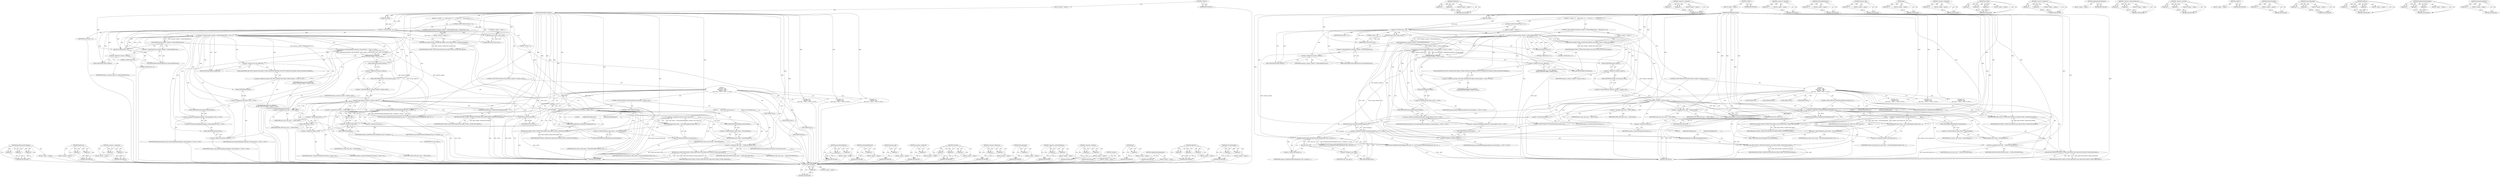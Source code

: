 digraph "SanitizeProxyRedirect" {
vulnerable_200 [label=<(METHOD,HandleProxyAuthChallenge)>];
vulnerable_201 [label=<(PARAM,p1)>];
vulnerable_202 [label=<(PARAM,p2)>];
vulnerable_203 [label=<(PARAM,p3)>];
vulnerable_204 [label=<(BLOCK,&lt;empty&gt;,&lt;empty&gt;)>];
vulnerable_205 [label=<(METHOD_RETURN,ANY)>];
vulnerable_153 [label=<(METHOD,HttpVersion)>];
vulnerable_154 [label=<(PARAM,p1)>];
vulnerable_155 [label=<(PARAM,p2)>];
vulnerable_156 [label=<(BLOCK,&lt;empty&gt;,&lt;empty&gt;)>];
vulnerable_157 [label=<(METHOD_RETURN,ANY)>];
vulnerable_178 [label=<(METHOD,&lt;operator&gt;.assignment)>];
vulnerable_179 [label=<(PARAM,p1)>];
vulnerable_180 [label=<(PARAM,p2)>];
vulnerable_181 [label=<(BLOCK,&lt;empty&gt;,&lt;empty&gt;)>];
vulnerable_182 [label=<(METHOD_RETURN,ANY)>];
vulnerable_6 [label=<(METHOD,&lt;global&gt;)<SUB>1</SUB>>];
vulnerable_7 [label=<(BLOCK,&lt;empty&gt;,&lt;empty&gt;)<SUB>1</SUB>>];
vulnerable_8 [label=<(METHOD,DoReadReplyComplete)<SUB>1</SUB>>];
vulnerable_9 [label=<(PARAM,int result)<SUB>1</SUB>>];
vulnerable_10 [label=<(BLOCK,{

  if (result &lt; 0)
    return result;

  if (...,{

  if (result &lt; 0)
    return result;

  if (...)<SUB>1</SUB>>];
vulnerable_11 [label=<(CONTROL_STRUCTURE,IF,if (result &lt; 0))<SUB>3</SUB>>];
vulnerable_12 [label=<(&lt;operator&gt;.lessThan,result &lt; 0)<SUB>3</SUB>>];
vulnerable_13 [label=<(IDENTIFIER,result,result &lt; 0)<SUB>3</SUB>>];
vulnerable_14 [label=<(LITERAL,0,result &lt; 0)<SUB>3</SUB>>];
vulnerable_15 [label=<(BLOCK,&lt;empty&gt;,&lt;empty&gt;)<SUB>4</SUB>>];
vulnerable_16 [label=<(RETURN,return result;,return result;)<SUB>4</SUB>>];
vulnerable_17 [label=<(IDENTIFIER,result,return result;)<SUB>4</SUB>>];
vulnerable_18 [label=<(CONTROL_STRUCTURE,IF,if (response_.headers-&gt;GetParsedHttpVersion() &lt; HttpVersion(1, 0)))<SUB>6</SUB>>];
vulnerable_19 [label=<(&lt;operator&gt;.lessThan,response_.headers-&gt;GetParsedHttpVersion() &lt; Htt...)<SUB>6</SUB>>];
vulnerable_20 [label=<(GetParsedHttpVersion,response_.headers-&gt;GetParsedHttpVersion())<SUB>6</SUB>>];
vulnerable_21 [label=<(&lt;operator&gt;.indirectFieldAccess,response_.headers-&gt;GetParsedHttpVersion)<SUB>6</SUB>>];
vulnerable_22 [label=<(&lt;operator&gt;.fieldAccess,response_.headers)<SUB>6</SUB>>];
vulnerable_23 [label=<(IDENTIFIER,response_,response_.headers-&gt;GetParsedHttpVersion())<SUB>6</SUB>>];
vulnerable_24 [label=<(FIELD_IDENTIFIER,headers,headers)<SUB>6</SUB>>];
vulnerable_25 [label=<(FIELD_IDENTIFIER,GetParsedHttpVersion,GetParsedHttpVersion)<SUB>6</SUB>>];
vulnerable_26 [label=<(HttpVersion,HttpVersion(1, 0))<SUB>6</SUB>>];
vulnerable_27 [label=<(LITERAL,1,HttpVersion(1, 0))<SUB>6</SUB>>];
vulnerable_28 [label=<(LITERAL,0,HttpVersion(1, 0))<SUB>6</SUB>>];
vulnerable_29 [label=<(BLOCK,&lt;empty&gt;,&lt;empty&gt;)<SUB>7</SUB>>];
vulnerable_30 [label=<(RETURN,return ERR_TUNNEL_CONNECTION_FAILED;,return ERR_TUNNEL_CONNECTION_FAILED;)<SUB>7</SUB>>];
vulnerable_31 [label=<(IDENTIFIER,ERR_TUNNEL_CONNECTION_FAILED,return ERR_TUNNEL_CONNECTION_FAILED;)<SUB>7</SUB>>];
vulnerable_32 [label="<(AddEvent,net_log_.AddEvent(
      NetLog::TYPE_HTTP_TRAN...)<SUB>9</SUB>>"];
vulnerable_33 [label=<(&lt;operator&gt;.fieldAccess,net_log_.AddEvent)<SUB>9</SUB>>];
vulnerable_34 [label="<(IDENTIFIER,net_log_,net_log_.AddEvent(
      NetLog::TYPE_HTTP_TRAN...)<SUB>9</SUB>>"];
vulnerable_35 [label=<(FIELD_IDENTIFIER,AddEvent,AddEvent)<SUB>9</SUB>>];
vulnerable_36 [label="<(&lt;operator&gt;.fieldAccess,NetLog::TYPE_HTTP_TRANSACTION_READ_TUNNEL_RESPO...)<SUB>10</SUB>>"];
vulnerable_37 [label="<(IDENTIFIER,NetLog,net_log_.AddEvent(
      NetLog::TYPE_HTTP_TRAN...)<SUB>10</SUB>>"];
vulnerable_38 [label=<(FIELD_IDENTIFIER,TYPE_HTTP_TRANSACTION_READ_TUNNEL_RESPONSE_HEADERS,TYPE_HTTP_TRANSACTION_READ_TUNNEL_RESPONSE_HEADERS)<SUB>10</SUB>>];
vulnerable_39 [label="<(base.Bind,base::Bind(&amp;HttpResponseHeaders::NetLogCallback...)<SUB>11</SUB>>"];
vulnerable_40 [label="<(&lt;operator&gt;.fieldAccess,base::Bind)<SUB>11</SUB>>"];
vulnerable_41 [label="<(IDENTIFIER,base,base::Bind(&amp;HttpResponseHeaders::NetLogCallback...)<SUB>11</SUB>>"];
vulnerable_42 [label=<(FIELD_IDENTIFIER,Bind,Bind)<SUB>11</SUB>>];
vulnerable_43 [label="<(&lt;operator&gt;.addressOf,&amp;HttpResponseHeaders::NetLogCallback)<SUB>11</SUB>>"];
vulnerable_44 [label="<(&lt;operator&gt;.fieldAccess,HttpResponseHeaders::NetLogCallback)<SUB>11</SUB>>"];
vulnerable_45 [label="<(IDENTIFIER,HttpResponseHeaders,base::Bind(&amp;HttpResponseHeaders::NetLogCallback...)<SUB>11</SUB>>"];
vulnerable_46 [label=<(FIELD_IDENTIFIER,NetLogCallback,NetLogCallback)<SUB>11</SUB>>];
vulnerable_47 [label=<(&lt;operator&gt;.fieldAccess,response_.headers)<SUB>11</SUB>>];
vulnerable_48 [label="<(IDENTIFIER,response_,base::Bind(&amp;HttpResponseHeaders::NetLogCallback...)<SUB>11</SUB>>"];
vulnerable_49 [label=<(FIELD_IDENTIFIER,headers,headers)<SUB>11</SUB>>];
vulnerable_50 [label=<(CONTROL_STRUCTURE,SWITCH,switch(response_.headers-&gt;response_code()))<SUB>13</SUB>>];
vulnerable_51 [label=<(response_code,response_.headers-&gt;response_code())<SUB>13</SUB>>];
vulnerable_52 [label=<(&lt;operator&gt;.indirectFieldAccess,response_.headers-&gt;response_code)<SUB>13</SUB>>];
vulnerable_53 [label=<(&lt;operator&gt;.fieldAccess,response_.headers)<SUB>13</SUB>>];
vulnerable_54 [label=<(IDENTIFIER,response_,response_.headers-&gt;response_code())<SUB>13</SUB>>];
vulnerable_55 [label=<(FIELD_IDENTIFIER,headers,headers)<SUB>13</SUB>>];
vulnerable_56 [label=<(FIELD_IDENTIFIER,response_code,response_code)<SUB>13</SUB>>];
vulnerable_57 [label="<(BLOCK,{
    case 200:  // OK
      next_state_ = STAT...,{
    case 200:  // OK
      next_state_ = STAT...)<SUB>13</SUB>>"];
vulnerable_58 [label=<(JUMP_TARGET,case)<SUB>14</SUB>>];
vulnerable_59 [label="<(LITERAL,200,{
    case 200:  // OK
      next_state_ = STAT...)<SUB>14</SUB>>"];
vulnerable_60 [label=<(&lt;operator&gt;.assignment,next_state_ = STATE_OPEN)<SUB>15</SUB>>];
vulnerable_61 [label=<(IDENTIFIER,next_state_,next_state_ = STATE_OPEN)<SUB>15</SUB>>];
vulnerable_62 [label=<(IDENTIFIER,STATE_OPEN,next_state_ = STATE_OPEN)<SUB>15</SUB>>];
vulnerable_63 [label=<(RETURN,return OK;,return OK;)<SUB>16</SUB>>];
vulnerable_64 [label=<(IDENTIFIER,OK,return OK;)<SUB>16</SUB>>];
vulnerable_65 [label=<(JUMP_TARGET,case)<SUB>18</SUB>>];
vulnerable_66 [label="<(LITERAL,302,{
    case 200:  // OK
      next_state_ = STAT...)<SUB>18</SUB>>"];
vulnerable_67 [label=<(CONTROL_STRUCTURE,IF,if (SanitizeProxyRedirect(&amp;response_, request_.url)))<SUB>19</SUB>>];
vulnerable_68 [label=<(SanitizeProxyRedirect,SanitizeProxyRedirect(&amp;response_, request_.url))<SUB>19</SUB>>];
vulnerable_69 [label=<(&lt;operator&gt;.addressOf,&amp;response_)<SUB>19</SUB>>];
vulnerable_70 [label=<(IDENTIFIER,response_,SanitizeProxyRedirect(&amp;response_, request_.url))<SUB>19</SUB>>];
vulnerable_71 [label=<(&lt;operator&gt;.fieldAccess,request_.url)<SUB>19</SUB>>];
vulnerable_72 [label=<(IDENTIFIER,request_,SanitizeProxyRedirect(&amp;response_, request_.url))<SUB>19</SUB>>];
vulnerable_73 [label=<(FIELD_IDENTIFIER,url,url)<SUB>19</SUB>>];
vulnerable_74 [label=<(BLOCK,{
        redirect_has_load_timing_info_ =
    ...,{
        redirect_has_load_timing_info_ =
    ...)<SUB>19</SUB>>];
vulnerable_75 [label=<(&lt;operator&gt;.assignment,redirect_has_load_timing_info_ =
            sp...)<SUB>20</SUB>>];
vulnerable_76 [label=<(IDENTIFIER,redirect_has_load_timing_info_,redirect_has_load_timing_info_ =
            sp...)<SUB>20</SUB>>];
vulnerable_77 [label=<(GetLoadTimingInfo,spdy_stream_-&gt;GetLoadTimingInfo(&amp;redirect_load_...)<SUB>21</SUB>>];
vulnerable_78 [label=<(&lt;operator&gt;.indirectFieldAccess,spdy_stream_-&gt;GetLoadTimingInfo)<SUB>21</SUB>>];
vulnerable_79 [label=<(IDENTIFIER,spdy_stream_,spdy_stream_-&gt;GetLoadTimingInfo(&amp;redirect_load_...)<SUB>21</SUB>>];
vulnerable_80 [label=<(FIELD_IDENTIFIER,GetLoadTimingInfo,GetLoadTimingInfo)<SUB>21</SUB>>];
vulnerable_81 [label=<(&lt;operator&gt;.addressOf,&amp;redirect_load_timing_info_)<SUB>21</SUB>>];
vulnerable_82 [label=<(IDENTIFIER,redirect_load_timing_info_,spdy_stream_-&gt;GetLoadTimingInfo(&amp;redirect_load_...)<SUB>21</SUB>>];
vulnerable_83 [label=<(DetachDelegate,spdy_stream_-&gt;DetachDelegate())<SUB>22</SUB>>];
vulnerable_84 [label=<(&lt;operator&gt;.indirectFieldAccess,spdy_stream_-&gt;DetachDelegate)<SUB>22</SUB>>];
vulnerable_85 [label=<(IDENTIFIER,spdy_stream_,spdy_stream_-&gt;DetachDelegate())<SUB>22</SUB>>];
vulnerable_86 [label=<(FIELD_IDENTIFIER,DetachDelegate,DetachDelegate)<SUB>22</SUB>>];
vulnerable_87 [label=<(&lt;operator&gt;.assignment,next_state_ = STATE_DISCONNECTED)<SUB>23</SUB>>];
vulnerable_88 [label=<(IDENTIFIER,next_state_,next_state_ = STATE_DISCONNECTED)<SUB>23</SUB>>];
vulnerable_89 [label=<(IDENTIFIER,STATE_DISCONNECTED,next_state_ = STATE_DISCONNECTED)<SUB>23</SUB>>];
vulnerable_90 [label=<(RETURN,return ERR_HTTPS_PROXY_TUNNEL_RESPONSE;,return ERR_HTTPS_PROXY_TUNNEL_RESPONSE;)<SUB>24</SUB>>];
vulnerable_91 [label=<(IDENTIFIER,ERR_HTTPS_PROXY_TUNNEL_RESPONSE,return ERR_HTTPS_PROXY_TUNNEL_RESPONSE;)<SUB>24</SUB>>];
vulnerable_92 [label=<(CONTROL_STRUCTURE,ELSE,else)<SUB>25</SUB>>];
vulnerable_93 [label=<(BLOCK,{
         LogBlockedTunnelResponse();
        ...,{
         LogBlockedTunnelResponse();
        ...)<SUB>25</SUB>>];
vulnerable_94 [label=<(LogBlockedTunnelResponse,LogBlockedTunnelResponse())<SUB>26</SUB>>];
vulnerable_95 [label=<(RETURN,return ERR_TUNNEL_CONNECTION_FAILED;,return ERR_TUNNEL_CONNECTION_FAILED;)<SUB>27</SUB>>];
vulnerable_96 [label=<(IDENTIFIER,ERR_TUNNEL_CONNECTION_FAILED,return ERR_TUNNEL_CONNECTION_FAILED;)<SUB>27</SUB>>];
vulnerable_97 [label=<(JUMP_TARGET,case)<SUB>30</SUB>>];
vulnerable_98 [label="<(LITERAL,407,{
    case 200:  // OK
      next_state_ = STAT...)<SUB>30</SUB>>"];
vulnerable_99 [label=<(&lt;operator&gt;.assignment,next_state_ = STATE_OPEN)<SUB>31</SUB>>];
vulnerable_100 [label=<(IDENTIFIER,next_state_,next_state_ = STATE_OPEN)<SUB>31</SUB>>];
vulnerable_101 [label=<(IDENTIFIER,STATE_OPEN,next_state_ = STATE_OPEN)<SUB>31</SUB>>];
vulnerable_102 [label=<(RETURN,return HandleProxyAuthChallenge(auth_.get(), &amp;r...,return HandleProxyAuthChallenge(auth_.get(), &amp;r...)<SUB>32</SUB>>];
vulnerable_103 [label=<(HandleProxyAuthChallenge,HandleProxyAuthChallenge(auth_.get(), &amp;response...)<SUB>32</SUB>>];
vulnerable_104 [label=<(get,auth_.get())<SUB>32</SUB>>];
vulnerable_105 [label=<(&lt;operator&gt;.fieldAccess,auth_.get)<SUB>32</SUB>>];
vulnerable_106 [label=<(IDENTIFIER,auth_,auth_.get())<SUB>32</SUB>>];
vulnerable_107 [label=<(FIELD_IDENTIFIER,get,get)<SUB>32</SUB>>];
vulnerable_108 [label=<(&lt;operator&gt;.addressOf,&amp;response_)<SUB>32</SUB>>];
vulnerable_109 [label=<(IDENTIFIER,response_,HandleProxyAuthChallenge(auth_.get(), &amp;response...)<SUB>32</SUB>>];
vulnerable_110 [label=<(IDENTIFIER,net_log_,HandleProxyAuthChallenge(auth_.get(), &amp;response...)<SUB>32</SUB>>];
vulnerable_111 [label=<(JUMP_TARGET,default)<SUB>34</SUB>>];
vulnerable_112 [label=<(LogBlockedTunnelResponse,LogBlockedTunnelResponse())<SUB>35</SUB>>];
vulnerable_113 [label=<(RETURN,return ERR_TUNNEL_CONNECTION_FAILED;,return ERR_TUNNEL_CONNECTION_FAILED;)<SUB>36</SUB>>];
vulnerable_114 [label=<(IDENTIFIER,ERR_TUNNEL_CONNECTION_FAILED,return ERR_TUNNEL_CONNECTION_FAILED;)<SUB>36</SUB>>];
vulnerable_115 [label=<(METHOD_RETURN,int)<SUB>1</SUB>>];
vulnerable_117 [label=<(METHOD_RETURN,ANY)<SUB>1</SUB>>];
vulnerable_183 [label=<(METHOD,SanitizeProxyRedirect)>];
vulnerable_184 [label=<(PARAM,p1)>];
vulnerable_185 [label=<(PARAM,p2)>];
vulnerable_186 [label=<(BLOCK,&lt;empty&gt;,&lt;empty&gt;)>];
vulnerable_187 [label=<(METHOD_RETURN,ANY)>];
vulnerable_139 [label=<(METHOD,GetParsedHttpVersion)>];
vulnerable_140 [label=<(PARAM,p1)>];
vulnerable_141 [label=<(BLOCK,&lt;empty&gt;,&lt;empty&gt;)>];
vulnerable_142 [label=<(METHOD_RETURN,ANY)>];
vulnerable_174 [label=<(METHOD,response_code)>];
vulnerable_175 [label=<(PARAM,p1)>];
vulnerable_176 [label=<(BLOCK,&lt;empty&gt;,&lt;empty&gt;)>];
vulnerable_177 [label=<(METHOD_RETURN,ANY)>];
vulnerable_170 [label=<(METHOD,&lt;operator&gt;.addressOf)>];
vulnerable_171 [label=<(PARAM,p1)>];
vulnerable_172 [label=<(BLOCK,&lt;empty&gt;,&lt;empty&gt;)>];
vulnerable_173 [label=<(METHOD_RETURN,ANY)>];
vulnerable_164 [label=<(METHOD,base.Bind)>];
vulnerable_165 [label=<(PARAM,p1)>];
vulnerable_166 [label=<(PARAM,p2)>];
vulnerable_167 [label=<(PARAM,p3)>];
vulnerable_168 [label=<(BLOCK,&lt;empty&gt;,&lt;empty&gt;)>];
vulnerable_169 [label=<(METHOD_RETURN,ANY)>];
vulnerable_148 [label=<(METHOD,&lt;operator&gt;.fieldAccess)>];
vulnerable_149 [label=<(PARAM,p1)>];
vulnerable_150 [label=<(PARAM,p2)>];
vulnerable_151 [label=<(BLOCK,&lt;empty&gt;,&lt;empty&gt;)>];
vulnerable_152 [label=<(METHOD_RETURN,ANY)>];
vulnerable_193 [label=<(METHOD,DetachDelegate)>];
vulnerable_194 [label=<(PARAM,p1)>];
vulnerable_195 [label=<(BLOCK,&lt;empty&gt;,&lt;empty&gt;)>];
vulnerable_196 [label=<(METHOD_RETURN,ANY)>];
vulnerable_143 [label=<(METHOD,&lt;operator&gt;.indirectFieldAccess)>];
vulnerable_144 [label=<(PARAM,p1)>];
vulnerable_145 [label=<(PARAM,p2)>];
vulnerable_146 [label=<(BLOCK,&lt;empty&gt;,&lt;empty&gt;)>];
vulnerable_147 [label=<(METHOD_RETURN,ANY)>];
vulnerable_134 [label=<(METHOD,&lt;operator&gt;.lessThan)>];
vulnerable_135 [label=<(PARAM,p1)>];
vulnerable_136 [label=<(PARAM,p2)>];
vulnerable_137 [label=<(BLOCK,&lt;empty&gt;,&lt;empty&gt;)>];
vulnerable_138 [label=<(METHOD_RETURN,ANY)>];
vulnerable_128 [label=<(METHOD,&lt;global&gt;)<SUB>1</SUB>>];
vulnerable_129 [label=<(BLOCK,&lt;empty&gt;,&lt;empty&gt;)>];
vulnerable_130 [label=<(METHOD_RETURN,ANY)>];
vulnerable_206 [label=<(METHOD,get)>];
vulnerable_207 [label=<(PARAM,p1)>];
vulnerable_208 [label=<(BLOCK,&lt;empty&gt;,&lt;empty&gt;)>];
vulnerable_209 [label=<(METHOD_RETURN,ANY)>];
vulnerable_197 [label=<(METHOD,LogBlockedTunnelResponse)>];
vulnerable_198 [label=<(BLOCK,&lt;empty&gt;,&lt;empty&gt;)>];
vulnerable_199 [label=<(METHOD_RETURN,ANY)>];
vulnerable_158 [label=<(METHOD,AddEvent)>];
vulnerable_159 [label=<(PARAM,p1)>];
vulnerable_160 [label=<(PARAM,p2)>];
vulnerable_161 [label=<(PARAM,p3)>];
vulnerable_162 [label=<(BLOCK,&lt;empty&gt;,&lt;empty&gt;)>];
vulnerable_163 [label=<(METHOD_RETURN,ANY)>];
vulnerable_188 [label=<(METHOD,GetLoadTimingInfo)>];
vulnerable_189 [label=<(PARAM,p1)>];
vulnerable_190 [label=<(PARAM,p2)>];
vulnerable_191 [label=<(BLOCK,&lt;empty&gt;,&lt;empty&gt;)>];
vulnerable_192 [label=<(METHOD_RETURN,ANY)>];
fixed_204 [label=<(METHOD,DetachDelegate)>];
fixed_205 [label=<(PARAM,p1)>];
fixed_206 [label=<(BLOCK,&lt;empty&gt;,&lt;empty&gt;)>];
fixed_207 [label=<(METHOD_RETURN,ANY)>];
fixed_158 [label=<(METHOD,HttpVersion)>];
fixed_159 [label=<(PARAM,p1)>];
fixed_160 [label=<(PARAM,p2)>];
fixed_161 [label=<(BLOCK,&lt;empty&gt;,&lt;empty&gt;)>];
fixed_162 [label=<(METHOD_RETURN,ANY)>];
fixed_183 [label=<(METHOD,&lt;operator&gt;.assignment)>];
fixed_184 [label=<(PARAM,p1)>];
fixed_185 [label=<(PARAM,p2)>];
fixed_186 [label=<(BLOCK,&lt;empty&gt;,&lt;empty&gt;)>];
fixed_187 [label=<(METHOD_RETURN,ANY)>];
fixed_6 [label=<(METHOD,&lt;global&gt;)<SUB>1</SUB>>];
fixed_7 [label=<(BLOCK,&lt;empty&gt;,&lt;empty&gt;)<SUB>1</SUB>>];
fixed_8 [label=<(METHOD,DoReadReplyComplete)<SUB>1</SUB>>];
fixed_9 [label=<(PARAM,int result)<SUB>1</SUB>>];
fixed_10 [label=<(BLOCK,{

  if (result &lt; 0)
    return result;

  if (...,{

  if (result &lt; 0)
    return result;

  if (...)<SUB>1</SUB>>];
fixed_11 [label=<(CONTROL_STRUCTURE,IF,if (result &lt; 0))<SUB>3</SUB>>];
fixed_12 [label=<(&lt;operator&gt;.lessThan,result &lt; 0)<SUB>3</SUB>>];
fixed_13 [label=<(IDENTIFIER,result,result &lt; 0)<SUB>3</SUB>>];
fixed_14 [label=<(LITERAL,0,result &lt; 0)<SUB>3</SUB>>];
fixed_15 [label=<(BLOCK,&lt;empty&gt;,&lt;empty&gt;)<SUB>4</SUB>>];
fixed_16 [label=<(RETURN,return result;,return result;)<SUB>4</SUB>>];
fixed_17 [label=<(IDENTIFIER,result,return result;)<SUB>4</SUB>>];
fixed_18 [label=<(CONTROL_STRUCTURE,IF,if (response_.headers-&gt;GetParsedHttpVersion() &lt; HttpVersion(1, 0)))<SUB>6</SUB>>];
fixed_19 [label=<(&lt;operator&gt;.lessThan,response_.headers-&gt;GetParsedHttpVersion() &lt; Htt...)<SUB>6</SUB>>];
fixed_20 [label=<(GetParsedHttpVersion,response_.headers-&gt;GetParsedHttpVersion())<SUB>6</SUB>>];
fixed_21 [label=<(&lt;operator&gt;.indirectFieldAccess,response_.headers-&gt;GetParsedHttpVersion)<SUB>6</SUB>>];
fixed_22 [label=<(&lt;operator&gt;.fieldAccess,response_.headers)<SUB>6</SUB>>];
fixed_23 [label=<(IDENTIFIER,response_,response_.headers-&gt;GetParsedHttpVersion())<SUB>6</SUB>>];
fixed_24 [label=<(FIELD_IDENTIFIER,headers,headers)<SUB>6</SUB>>];
fixed_25 [label=<(FIELD_IDENTIFIER,GetParsedHttpVersion,GetParsedHttpVersion)<SUB>6</SUB>>];
fixed_26 [label=<(HttpVersion,HttpVersion(1, 0))<SUB>6</SUB>>];
fixed_27 [label=<(LITERAL,1,HttpVersion(1, 0))<SUB>6</SUB>>];
fixed_28 [label=<(LITERAL,0,HttpVersion(1, 0))<SUB>6</SUB>>];
fixed_29 [label=<(BLOCK,&lt;empty&gt;,&lt;empty&gt;)<SUB>7</SUB>>];
fixed_30 [label=<(RETURN,return ERR_TUNNEL_CONNECTION_FAILED;,return ERR_TUNNEL_CONNECTION_FAILED;)<SUB>7</SUB>>];
fixed_31 [label=<(IDENTIFIER,ERR_TUNNEL_CONNECTION_FAILED,return ERR_TUNNEL_CONNECTION_FAILED;)<SUB>7</SUB>>];
fixed_32 [label="<(AddEvent,net_log_.AddEvent(
      NetLog::TYPE_HTTP_TRAN...)<SUB>9</SUB>>"];
fixed_33 [label=<(&lt;operator&gt;.fieldAccess,net_log_.AddEvent)<SUB>9</SUB>>];
fixed_34 [label="<(IDENTIFIER,net_log_,net_log_.AddEvent(
      NetLog::TYPE_HTTP_TRAN...)<SUB>9</SUB>>"];
fixed_35 [label=<(FIELD_IDENTIFIER,AddEvent,AddEvent)<SUB>9</SUB>>];
fixed_36 [label="<(&lt;operator&gt;.fieldAccess,NetLog::TYPE_HTTP_TRANSACTION_READ_TUNNEL_RESPO...)<SUB>10</SUB>>"];
fixed_37 [label="<(IDENTIFIER,NetLog,net_log_.AddEvent(
      NetLog::TYPE_HTTP_TRAN...)<SUB>10</SUB>>"];
fixed_38 [label=<(FIELD_IDENTIFIER,TYPE_HTTP_TRANSACTION_READ_TUNNEL_RESPONSE_HEADERS,TYPE_HTTP_TRANSACTION_READ_TUNNEL_RESPONSE_HEADERS)<SUB>10</SUB>>];
fixed_39 [label="<(base.Bind,base::Bind(&amp;HttpResponseHeaders::NetLogCallback...)<SUB>11</SUB>>"];
fixed_40 [label="<(&lt;operator&gt;.fieldAccess,base::Bind)<SUB>11</SUB>>"];
fixed_41 [label="<(IDENTIFIER,base,base::Bind(&amp;HttpResponseHeaders::NetLogCallback...)<SUB>11</SUB>>"];
fixed_42 [label=<(FIELD_IDENTIFIER,Bind,Bind)<SUB>11</SUB>>];
fixed_43 [label="<(&lt;operator&gt;.addressOf,&amp;HttpResponseHeaders::NetLogCallback)<SUB>11</SUB>>"];
fixed_44 [label="<(&lt;operator&gt;.fieldAccess,HttpResponseHeaders::NetLogCallback)<SUB>11</SUB>>"];
fixed_45 [label="<(IDENTIFIER,HttpResponseHeaders,base::Bind(&amp;HttpResponseHeaders::NetLogCallback...)<SUB>11</SUB>>"];
fixed_46 [label=<(FIELD_IDENTIFIER,NetLogCallback,NetLogCallback)<SUB>11</SUB>>];
fixed_47 [label=<(&lt;operator&gt;.fieldAccess,response_.headers)<SUB>11</SUB>>];
fixed_48 [label="<(IDENTIFIER,response_,base::Bind(&amp;HttpResponseHeaders::NetLogCallback...)<SUB>11</SUB>>"];
fixed_49 [label=<(FIELD_IDENTIFIER,headers,headers)<SUB>11</SUB>>];
fixed_50 [label=<(CONTROL_STRUCTURE,SWITCH,switch(response_.headers-&gt;response_code()))<SUB>13</SUB>>];
fixed_51 [label=<(response_code,response_.headers-&gt;response_code())<SUB>13</SUB>>];
fixed_52 [label=<(&lt;operator&gt;.indirectFieldAccess,response_.headers-&gt;response_code)<SUB>13</SUB>>];
fixed_53 [label=<(&lt;operator&gt;.fieldAccess,response_.headers)<SUB>13</SUB>>];
fixed_54 [label=<(IDENTIFIER,response_,response_.headers-&gt;response_code())<SUB>13</SUB>>];
fixed_55 [label=<(FIELD_IDENTIFIER,headers,headers)<SUB>13</SUB>>];
fixed_56 [label=<(FIELD_IDENTIFIER,response_code,response_code)<SUB>13</SUB>>];
fixed_57 [label="<(BLOCK,{
    case 200:  // OK
      next_state_ = STAT...,{
    case 200:  // OK
      next_state_ = STAT...)<SUB>13</SUB>>"];
fixed_58 [label=<(JUMP_TARGET,case)<SUB>14</SUB>>];
fixed_59 [label="<(LITERAL,200,{
    case 200:  // OK
      next_state_ = STAT...)<SUB>14</SUB>>"];
fixed_60 [label=<(&lt;operator&gt;.assignment,next_state_ = STATE_OPEN)<SUB>15</SUB>>];
fixed_61 [label=<(IDENTIFIER,next_state_,next_state_ = STATE_OPEN)<SUB>15</SUB>>];
fixed_62 [label=<(IDENTIFIER,STATE_OPEN,next_state_ = STATE_OPEN)<SUB>15</SUB>>];
fixed_63 [label=<(RETURN,return OK;,return OK;)<SUB>16</SUB>>];
fixed_64 [label=<(IDENTIFIER,OK,return OK;)<SUB>16</SUB>>];
fixed_65 [label=<(JUMP_TARGET,case)<SUB>18</SUB>>];
fixed_66 [label="<(LITERAL,302,{
    case 200:  // OK
      next_state_ = STAT...)<SUB>18</SUB>>"];
fixed_67 [label=<(CONTROL_STRUCTURE,IF,if (!SanitizeProxyRedirect(&amp;response_)))<SUB>19</SUB>>];
fixed_68 [label=<(&lt;operator&gt;.logicalNot,!SanitizeProxyRedirect(&amp;response_))<SUB>19</SUB>>];
fixed_69 [label=<(SanitizeProxyRedirect,SanitizeProxyRedirect(&amp;response_))<SUB>19</SUB>>];
fixed_70 [label=<(&lt;operator&gt;.addressOf,&amp;response_)<SUB>19</SUB>>];
fixed_71 [label=<(IDENTIFIER,response_,SanitizeProxyRedirect(&amp;response_))<SUB>19</SUB>>];
fixed_72 [label=<(BLOCK,{
         LogBlockedTunnelResponse();
        ...,{
         LogBlockedTunnelResponse();
        ...)<SUB>19</SUB>>];
fixed_73 [label=<(LogBlockedTunnelResponse,LogBlockedTunnelResponse())<SUB>20</SUB>>];
fixed_74 [label=<(RETURN,return ERR_TUNNEL_CONNECTION_FAILED;,return ERR_TUNNEL_CONNECTION_FAILED;)<SUB>21</SUB>>];
fixed_75 [label=<(IDENTIFIER,ERR_TUNNEL_CONNECTION_FAILED,return ERR_TUNNEL_CONNECTION_FAILED;)<SUB>21</SUB>>];
fixed_76 [label=<(&lt;operator&gt;.assignment,redirect_has_load_timing_info_ =
          spdy...)<SUB>24</SUB>>];
fixed_77 [label=<(IDENTIFIER,redirect_has_load_timing_info_,redirect_has_load_timing_info_ =
          spdy...)<SUB>24</SUB>>];
fixed_78 [label=<(GetLoadTimingInfo,spdy_stream_-&gt;GetLoadTimingInfo(&amp;redirect_load_...)<SUB>25</SUB>>];
fixed_79 [label=<(&lt;operator&gt;.indirectFieldAccess,spdy_stream_-&gt;GetLoadTimingInfo)<SUB>25</SUB>>];
fixed_80 [label=<(IDENTIFIER,spdy_stream_,spdy_stream_-&gt;GetLoadTimingInfo(&amp;redirect_load_...)<SUB>25</SUB>>];
fixed_81 [label=<(FIELD_IDENTIFIER,GetLoadTimingInfo,GetLoadTimingInfo)<SUB>25</SUB>>];
fixed_82 [label=<(&lt;operator&gt;.addressOf,&amp;redirect_load_timing_info_)<SUB>25</SUB>>];
fixed_83 [label=<(IDENTIFIER,redirect_load_timing_info_,spdy_stream_-&gt;GetLoadTimingInfo(&amp;redirect_load_...)<SUB>25</SUB>>];
fixed_84 [label=<(DetachDelegate,spdy_stream_-&gt;DetachDelegate())<SUB>27</SUB>>];
fixed_85 [label=<(&lt;operator&gt;.indirectFieldAccess,spdy_stream_-&gt;DetachDelegate)<SUB>27</SUB>>];
fixed_86 [label=<(IDENTIFIER,spdy_stream_,spdy_stream_-&gt;DetachDelegate())<SUB>27</SUB>>];
fixed_87 [label=<(FIELD_IDENTIFIER,DetachDelegate,DetachDelegate)<SUB>27</SUB>>];
fixed_88 [label=<(&lt;operator&gt;.assignment,next_state_ = STATE_DISCONNECTED)<SUB>28</SUB>>];
fixed_89 [label=<(IDENTIFIER,next_state_,next_state_ = STATE_DISCONNECTED)<SUB>28</SUB>>];
fixed_90 [label=<(IDENTIFIER,STATE_DISCONNECTED,next_state_ = STATE_DISCONNECTED)<SUB>28</SUB>>];
fixed_91 [label=<(RETURN,return ERR_HTTPS_PROXY_TUNNEL_RESPONSE;,return ERR_HTTPS_PROXY_TUNNEL_RESPONSE;)<SUB>29</SUB>>];
fixed_92 [label=<(IDENTIFIER,ERR_HTTPS_PROXY_TUNNEL_RESPONSE,return ERR_HTTPS_PROXY_TUNNEL_RESPONSE;)<SUB>29</SUB>>];
fixed_93 [label=<(JUMP_TARGET,case)<SUB>31</SUB>>];
fixed_94 [label="<(LITERAL,407,{
    case 200:  // OK
      next_state_ = STAT...)<SUB>31</SUB>>"];
fixed_95 [label=<(&lt;operator&gt;.assignment,next_state_ = STATE_OPEN)<SUB>32</SUB>>];
fixed_96 [label=<(IDENTIFIER,next_state_,next_state_ = STATE_OPEN)<SUB>32</SUB>>];
fixed_97 [label=<(IDENTIFIER,STATE_OPEN,next_state_ = STATE_OPEN)<SUB>32</SUB>>];
fixed_98 [label=<(CONTROL_STRUCTURE,IF,if (!SanitizeProxyAuth(&amp;response_)))<SUB>33</SUB>>];
fixed_99 [label=<(&lt;operator&gt;.logicalNot,!SanitizeProxyAuth(&amp;response_))<SUB>33</SUB>>];
fixed_100 [label=<(SanitizeProxyAuth,SanitizeProxyAuth(&amp;response_))<SUB>33</SUB>>];
fixed_101 [label=<(&lt;operator&gt;.addressOf,&amp;response_)<SUB>33</SUB>>];
fixed_102 [label=<(IDENTIFIER,response_,SanitizeProxyAuth(&amp;response_))<SUB>33</SUB>>];
fixed_103 [label=<(BLOCK,{
        LogBlockedTunnelResponse();
        r...,{
        LogBlockedTunnelResponse();
        r...)<SUB>33</SUB>>];
fixed_104 [label=<(LogBlockedTunnelResponse,LogBlockedTunnelResponse())<SUB>34</SUB>>];
fixed_105 [label=<(RETURN,return ERR_TUNNEL_CONNECTION_FAILED;,return ERR_TUNNEL_CONNECTION_FAILED;)<SUB>35</SUB>>];
fixed_106 [label=<(IDENTIFIER,ERR_TUNNEL_CONNECTION_FAILED,return ERR_TUNNEL_CONNECTION_FAILED;)<SUB>35</SUB>>];
fixed_107 [label=<(RETURN,return HandleProxyAuthChallenge(auth_.get(), &amp;r...,return HandleProxyAuthChallenge(auth_.get(), &amp;r...)<SUB>37</SUB>>];
fixed_108 [label=<(HandleProxyAuthChallenge,HandleProxyAuthChallenge(auth_.get(), &amp;response...)<SUB>37</SUB>>];
fixed_109 [label=<(get,auth_.get())<SUB>37</SUB>>];
fixed_110 [label=<(&lt;operator&gt;.fieldAccess,auth_.get)<SUB>37</SUB>>];
fixed_111 [label=<(IDENTIFIER,auth_,auth_.get())<SUB>37</SUB>>];
fixed_112 [label=<(FIELD_IDENTIFIER,get,get)<SUB>37</SUB>>];
fixed_113 [label=<(&lt;operator&gt;.addressOf,&amp;response_)<SUB>37</SUB>>];
fixed_114 [label=<(IDENTIFIER,response_,HandleProxyAuthChallenge(auth_.get(), &amp;response...)<SUB>37</SUB>>];
fixed_115 [label=<(IDENTIFIER,net_log_,HandleProxyAuthChallenge(auth_.get(), &amp;response...)<SUB>37</SUB>>];
fixed_116 [label=<(JUMP_TARGET,default)<SUB>39</SUB>>];
fixed_117 [label=<(LogBlockedTunnelResponse,LogBlockedTunnelResponse())<SUB>40</SUB>>];
fixed_118 [label=<(RETURN,return ERR_TUNNEL_CONNECTION_FAILED;,return ERR_TUNNEL_CONNECTION_FAILED;)<SUB>41</SUB>>];
fixed_119 [label=<(IDENTIFIER,ERR_TUNNEL_CONNECTION_FAILED,return ERR_TUNNEL_CONNECTION_FAILED;)<SUB>41</SUB>>];
fixed_120 [label=<(METHOD_RETURN,int)<SUB>1</SUB>>];
fixed_122 [label=<(METHOD_RETURN,ANY)<SUB>1</SUB>>];
fixed_188 [label=<(METHOD,&lt;operator&gt;.logicalNot)>];
fixed_189 [label=<(PARAM,p1)>];
fixed_190 [label=<(BLOCK,&lt;empty&gt;,&lt;empty&gt;)>];
fixed_191 [label=<(METHOD_RETURN,ANY)>];
fixed_144 [label=<(METHOD,GetParsedHttpVersion)>];
fixed_145 [label=<(PARAM,p1)>];
fixed_146 [label=<(BLOCK,&lt;empty&gt;,&lt;empty&gt;)>];
fixed_147 [label=<(METHOD_RETURN,ANY)>];
fixed_179 [label=<(METHOD,response_code)>];
fixed_180 [label=<(PARAM,p1)>];
fixed_181 [label=<(BLOCK,&lt;empty&gt;,&lt;empty&gt;)>];
fixed_182 [label=<(METHOD_RETURN,ANY)>];
fixed_218 [label=<(METHOD,get)>];
fixed_219 [label=<(PARAM,p1)>];
fixed_220 [label=<(BLOCK,&lt;empty&gt;,&lt;empty&gt;)>];
fixed_221 [label=<(METHOD_RETURN,ANY)>];
fixed_175 [label=<(METHOD,&lt;operator&gt;.addressOf)>];
fixed_176 [label=<(PARAM,p1)>];
fixed_177 [label=<(BLOCK,&lt;empty&gt;,&lt;empty&gt;)>];
fixed_178 [label=<(METHOD_RETURN,ANY)>];
fixed_169 [label=<(METHOD,base.Bind)>];
fixed_170 [label=<(PARAM,p1)>];
fixed_171 [label=<(PARAM,p2)>];
fixed_172 [label=<(PARAM,p3)>];
fixed_173 [label=<(BLOCK,&lt;empty&gt;,&lt;empty&gt;)>];
fixed_174 [label=<(METHOD_RETURN,ANY)>];
fixed_153 [label=<(METHOD,&lt;operator&gt;.fieldAccess)>];
fixed_154 [label=<(PARAM,p1)>];
fixed_155 [label=<(PARAM,p2)>];
fixed_156 [label=<(BLOCK,&lt;empty&gt;,&lt;empty&gt;)>];
fixed_157 [label=<(METHOD_RETURN,ANY)>];
fixed_196 [label=<(METHOD,LogBlockedTunnelResponse)>];
fixed_197 [label=<(BLOCK,&lt;empty&gt;,&lt;empty&gt;)>];
fixed_198 [label=<(METHOD_RETURN,ANY)>];
fixed_148 [label=<(METHOD,&lt;operator&gt;.indirectFieldAccess)>];
fixed_149 [label=<(PARAM,p1)>];
fixed_150 [label=<(PARAM,p2)>];
fixed_151 [label=<(BLOCK,&lt;empty&gt;,&lt;empty&gt;)>];
fixed_152 [label=<(METHOD_RETURN,ANY)>];
fixed_139 [label=<(METHOD,&lt;operator&gt;.lessThan)>];
fixed_140 [label=<(PARAM,p1)>];
fixed_141 [label=<(PARAM,p2)>];
fixed_142 [label=<(BLOCK,&lt;empty&gt;,&lt;empty&gt;)>];
fixed_143 [label=<(METHOD_RETURN,ANY)>];
fixed_133 [label=<(METHOD,&lt;global&gt;)<SUB>1</SUB>>];
fixed_134 [label=<(BLOCK,&lt;empty&gt;,&lt;empty&gt;)>];
fixed_135 [label=<(METHOD_RETURN,ANY)>];
fixed_208 [label=<(METHOD,SanitizeProxyAuth)>];
fixed_209 [label=<(PARAM,p1)>];
fixed_210 [label=<(BLOCK,&lt;empty&gt;,&lt;empty&gt;)>];
fixed_211 [label=<(METHOD_RETURN,ANY)>];
fixed_199 [label=<(METHOD,GetLoadTimingInfo)>];
fixed_200 [label=<(PARAM,p1)>];
fixed_201 [label=<(PARAM,p2)>];
fixed_202 [label=<(BLOCK,&lt;empty&gt;,&lt;empty&gt;)>];
fixed_203 [label=<(METHOD_RETURN,ANY)>];
fixed_163 [label=<(METHOD,AddEvent)>];
fixed_164 [label=<(PARAM,p1)>];
fixed_165 [label=<(PARAM,p2)>];
fixed_166 [label=<(PARAM,p3)>];
fixed_167 [label=<(BLOCK,&lt;empty&gt;,&lt;empty&gt;)>];
fixed_168 [label=<(METHOD_RETURN,ANY)>];
fixed_212 [label=<(METHOD,HandleProxyAuthChallenge)>];
fixed_213 [label=<(PARAM,p1)>];
fixed_214 [label=<(PARAM,p2)>];
fixed_215 [label=<(PARAM,p3)>];
fixed_216 [label=<(BLOCK,&lt;empty&gt;,&lt;empty&gt;)>];
fixed_217 [label=<(METHOD_RETURN,ANY)>];
fixed_192 [label=<(METHOD,SanitizeProxyRedirect)>];
fixed_193 [label=<(PARAM,p1)>];
fixed_194 [label=<(BLOCK,&lt;empty&gt;,&lt;empty&gt;)>];
fixed_195 [label=<(METHOD_RETURN,ANY)>];
vulnerable_200 -> vulnerable_201  [key=0, label="AST: "];
vulnerable_200 -> vulnerable_201  [key=1, label="DDG: "];
vulnerable_200 -> vulnerable_204  [key=0, label="AST: "];
vulnerable_200 -> vulnerable_202  [key=0, label="AST: "];
vulnerable_200 -> vulnerable_202  [key=1, label="DDG: "];
vulnerable_200 -> vulnerable_205  [key=0, label="AST: "];
vulnerable_200 -> vulnerable_205  [key=1, label="CFG: "];
vulnerable_200 -> vulnerable_203  [key=0, label="AST: "];
vulnerable_200 -> vulnerable_203  [key=1, label="DDG: "];
vulnerable_201 -> vulnerable_205  [key=0, label="DDG: p1"];
vulnerable_202 -> vulnerable_205  [key=0, label="DDG: p2"];
vulnerable_203 -> vulnerable_205  [key=0, label="DDG: p3"];
vulnerable_204 -> fixed_204  [key=0];
vulnerable_205 -> fixed_204  [key=0];
vulnerable_153 -> vulnerable_154  [key=0, label="AST: "];
vulnerable_153 -> vulnerable_154  [key=1, label="DDG: "];
vulnerable_153 -> vulnerable_156  [key=0, label="AST: "];
vulnerable_153 -> vulnerable_155  [key=0, label="AST: "];
vulnerable_153 -> vulnerable_155  [key=1, label="DDG: "];
vulnerable_153 -> vulnerable_157  [key=0, label="AST: "];
vulnerable_153 -> vulnerable_157  [key=1, label="CFG: "];
vulnerable_154 -> vulnerable_157  [key=0, label="DDG: p1"];
vulnerable_155 -> vulnerable_157  [key=0, label="DDG: p2"];
vulnerable_156 -> fixed_204  [key=0];
vulnerable_157 -> fixed_204  [key=0];
vulnerable_178 -> vulnerable_179  [key=0, label="AST: "];
vulnerable_178 -> vulnerable_179  [key=1, label="DDG: "];
vulnerable_178 -> vulnerable_181  [key=0, label="AST: "];
vulnerable_178 -> vulnerable_180  [key=0, label="AST: "];
vulnerable_178 -> vulnerable_180  [key=1, label="DDG: "];
vulnerable_178 -> vulnerable_182  [key=0, label="AST: "];
vulnerable_178 -> vulnerable_182  [key=1, label="CFG: "];
vulnerable_179 -> vulnerable_182  [key=0, label="DDG: p1"];
vulnerable_180 -> vulnerable_182  [key=0, label="DDG: p2"];
vulnerable_181 -> fixed_204  [key=0];
vulnerable_182 -> fixed_204  [key=0];
vulnerable_6 -> vulnerable_7  [key=0, label="AST: "];
vulnerable_6 -> vulnerable_117  [key=0, label="AST: "];
vulnerable_6 -> vulnerable_117  [key=1, label="CFG: "];
vulnerable_7 -> vulnerable_8  [key=0, label="AST: "];
vulnerable_8 -> vulnerable_9  [key=0, label="AST: "];
vulnerable_8 -> vulnerable_9  [key=1, label="DDG: "];
vulnerable_8 -> vulnerable_10  [key=0, label="AST: "];
vulnerable_8 -> vulnerable_115  [key=0, label="AST: "];
vulnerable_8 -> vulnerable_12  [key=0, label="CFG: "];
vulnerable_8 -> vulnerable_12  [key=1, label="DDG: "];
vulnerable_8 -> vulnerable_30  [key=0, label="DDG: "];
vulnerable_8 -> vulnerable_59  [key=0, label="DDG: "];
vulnerable_8 -> vulnerable_60  [key=0, label="DDG: "];
vulnerable_8 -> vulnerable_63  [key=0, label="DDG: "];
vulnerable_8 -> vulnerable_66  [key=0, label="DDG: "];
vulnerable_8 -> vulnerable_98  [key=0, label="DDG: "];
vulnerable_8 -> vulnerable_99  [key=0, label="DDG: "];
vulnerable_8 -> vulnerable_112  [key=0, label="DDG: "];
vulnerable_8 -> vulnerable_113  [key=0, label="DDG: "];
vulnerable_8 -> vulnerable_17  [key=0, label="DDG: "];
vulnerable_8 -> vulnerable_26  [key=0, label="DDG: "];
vulnerable_8 -> vulnerable_31  [key=0, label="DDG: "];
vulnerable_8 -> vulnerable_64  [key=0, label="DDG: "];
vulnerable_8 -> vulnerable_114  [key=0, label="DDG: "];
vulnerable_8 -> vulnerable_68  [key=0, label="DDG: "];
vulnerable_8 -> vulnerable_87  [key=0, label="DDG: "];
vulnerable_8 -> vulnerable_90  [key=0, label="DDG: "];
vulnerable_8 -> vulnerable_103  [key=0, label="DDG: "];
vulnerable_8 -> vulnerable_91  [key=0, label="DDG: "];
vulnerable_8 -> vulnerable_94  [key=0, label="DDG: "];
vulnerable_8 -> vulnerable_95  [key=0, label="DDG: "];
vulnerable_8 -> vulnerable_77  [key=0, label="DDG: "];
vulnerable_8 -> vulnerable_96  [key=0, label="DDG: "];
vulnerable_9 -> vulnerable_12  [key=0, label="DDG: result"];
vulnerable_10 -> vulnerable_11  [key=0, label="AST: "];
vulnerable_10 -> vulnerable_18  [key=0, label="AST: "];
vulnerable_10 -> vulnerable_32  [key=0, label="AST: "];
vulnerable_10 -> vulnerable_50  [key=0, label="AST: "];
vulnerable_11 -> vulnerable_12  [key=0, label="AST: "];
vulnerable_11 -> vulnerable_15  [key=0, label="AST: "];
vulnerable_12 -> vulnerable_13  [key=0, label="AST: "];
vulnerable_12 -> vulnerable_14  [key=0, label="AST: "];
vulnerable_12 -> vulnerable_16  [key=0, label="CFG: "];
vulnerable_12 -> vulnerable_16  [key=1, label="CDG: "];
vulnerable_12 -> vulnerable_24  [key=0, label="CFG: "];
vulnerable_12 -> vulnerable_24  [key=1, label="CDG: "];
vulnerable_12 -> vulnerable_115  [key=0, label="DDG: result"];
vulnerable_12 -> vulnerable_115  [key=1, label="DDG: result &lt; 0"];
vulnerable_12 -> vulnerable_17  [key=0, label="DDG: result"];
vulnerable_12 -> vulnerable_21  [key=0, label="CDG: "];
vulnerable_12 -> vulnerable_26  [key=0, label="CDG: "];
vulnerable_12 -> vulnerable_19  [key=0, label="CDG: "];
vulnerable_12 -> vulnerable_20  [key=0, label="CDG: "];
vulnerable_12 -> vulnerable_25  [key=0, label="CDG: "];
vulnerable_12 -> vulnerable_22  [key=0, label="CDG: "];
vulnerable_13 -> fixed_204  [key=0];
vulnerable_14 -> fixed_204  [key=0];
vulnerable_15 -> vulnerable_16  [key=0, label="AST: "];
vulnerable_16 -> vulnerable_17  [key=0, label="AST: "];
vulnerable_16 -> vulnerable_115  [key=0, label="CFG: "];
vulnerable_16 -> vulnerable_115  [key=1, label="DDG: &lt;RET&gt;"];
vulnerable_17 -> vulnerable_16  [key=0, label="DDG: result"];
vulnerable_18 -> vulnerable_19  [key=0, label="AST: "];
vulnerable_18 -> vulnerable_29  [key=0, label="AST: "];
vulnerable_19 -> vulnerable_20  [key=0, label="AST: "];
vulnerable_19 -> vulnerable_26  [key=0, label="AST: "];
vulnerable_19 -> vulnerable_30  [key=0, label="CFG: "];
vulnerable_19 -> vulnerable_30  [key=1, label="CDG: "];
vulnerable_19 -> vulnerable_35  [key=0, label="CFG: "];
vulnerable_19 -> vulnerable_35  [key=1, label="CDG: "];
vulnerable_19 -> vulnerable_47  [key=0, label="CDG: "];
vulnerable_19 -> vulnerable_32  [key=0, label="CDG: "];
vulnerable_19 -> vulnerable_49  [key=0, label="CDG: "];
vulnerable_19 -> vulnerable_42  [key=0, label="CDG: "];
vulnerable_19 -> vulnerable_51  [key=0, label="CDG: "];
vulnerable_19 -> vulnerable_52  [key=0, label="CDG: "];
vulnerable_19 -> vulnerable_46  [key=0, label="CDG: "];
vulnerable_19 -> vulnerable_38  [key=0, label="CDG: "];
vulnerable_19 -> vulnerable_56  [key=0, label="CDG: "];
vulnerable_19 -> vulnerable_40  [key=0, label="CDG: "];
vulnerable_19 -> vulnerable_44  [key=0, label="CDG: "];
vulnerable_19 -> vulnerable_43  [key=0, label="CDG: "];
vulnerable_19 -> vulnerable_33  [key=0, label="CDG: "];
vulnerable_19 -> vulnerable_36  [key=0, label="CDG: "];
vulnerable_19 -> vulnerable_53  [key=0, label="CDG: "];
vulnerable_19 -> vulnerable_55  [key=0, label="CDG: "];
vulnerable_19 -> vulnerable_39  [key=0, label="CDG: "];
vulnerable_20 -> vulnerable_21  [key=0, label="AST: "];
vulnerable_20 -> vulnerable_26  [key=0, label="CFG: "];
vulnerable_20 -> vulnerable_19  [key=0, label="DDG: response_.headers-&gt;GetParsedHttpVersion"];
vulnerable_20 -> vulnerable_39  [key=0, label="DDG: response_.headers-&gt;GetParsedHttpVersion"];
vulnerable_21 -> vulnerable_22  [key=0, label="AST: "];
vulnerable_21 -> vulnerable_25  [key=0, label="AST: "];
vulnerable_21 -> vulnerable_20  [key=0, label="CFG: "];
vulnerable_22 -> vulnerable_23  [key=0, label="AST: "];
vulnerable_22 -> vulnerable_24  [key=0, label="AST: "];
vulnerable_22 -> vulnerable_25  [key=0, label="CFG: "];
vulnerable_23 -> fixed_204  [key=0];
vulnerable_24 -> vulnerable_22  [key=0, label="CFG: "];
vulnerable_25 -> vulnerable_21  [key=0, label="CFG: "];
vulnerable_26 -> vulnerable_27  [key=0, label="AST: "];
vulnerable_26 -> vulnerable_28  [key=0, label="AST: "];
vulnerable_26 -> vulnerable_19  [key=0, label="CFG: "];
vulnerable_26 -> vulnerable_19  [key=1, label="DDG: 1"];
vulnerable_26 -> vulnerable_19  [key=2, label="DDG: 0"];
vulnerable_27 -> fixed_204  [key=0];
vulnerable_28 -> fixed_204  [key=0];
vulnerable_29 -> vulnerable_30  [key=0, label="AST: "];
vulnerable_30 -> vulnerable_31  [key=0, label="AST: "];
vulnerable_30 -> vulnerable_115  [key=0, label="CFG: "];
vulnerable_30 -> vulnerable_115  [key=1, label="DDG: &lt;RET&gt;"];
vulnerable_31 -> vulnerable_30  [key=0, label="DDG: ERR_TUNNEL_CONNECTION_FAILED"];
vulnerable_32 -> vulnerable_33  [key=0, label="AST: "];
vulnerable_32 -> vulnerable_36  [key=0, label="AST: "];
vulnerable_32 -> vulnerable_39  [key=0, label="AST: "];
vulnerable_32 -> vulnerable_55  [key=0, label="CFG: "];
vulnerable_32 -> vulnerable_103  [key=0, label="DDG: net_log_.AddEvent"];
vulnerable_33 -> vulnerable_34  [key=0, label="AST: "];
vulnerable_33 -> vulnerable_35  [key=0, label="AST: "];
vulnerable_33 -> vulnerable_38  [key=0, label="CFG: "];
vulnerable_34 -> fixed_204  [key=0];
vulnerable_35 -> vulnerable_33  [key=0, label="CFG: "];
vulnerable_36 -> vulnerable_37  [key=0, label="AST: "];
vulnerable_36 -> vulnerable_38  [key=0, label="AST: "];
vulnerable_36 -> vulnerable_42  [key=0, label="CFG: "];
vulnerable_37 -> fixed_204  [key=0];
vulnerable_38 -> vulnerable_36  [key=0, label="CFG: "];
vulnerable_39 -> vulnerable_40  [key=0, label="AST: "];
vulnerable_39 -> vulnerable_43  [key=0, label="AST: "];
vulnerable_39 -> vulnerable_47  [key=0, label="AST: "];
vulnerable_39 -> vulnerable_32  [key=0, label="CFG: "];
vulnerable_39 -> vulnerable_32  [key=1, label="DDG: base::Bind"];
vulnerable_39 -> vulnerable_32  [key=2, label="DDG: &amp;HttpResponseHeaders::NetLogCallback"];
vulnerable_39 -> vulnerable_32  [key=3, label="DDG: response_.headers"];
vulnerable_39 -> vulnerable_68  [key=0, label="DDG: response_.headers"];
vulnerable_39 -> vulnerable_103  [key=0, label="DDG: response_.headers"];
vulnerable_40 -> vulnerable_41  [key=0, label="AST: "];
vulnerable_40 -> vulnerable_42  [key=0, label="AST: "];
vulnerable_40 -> vulnerable_46  [key=0, label="CFG: "];
vulnerable_41 -> fixed_204  [key=0];
vulnerable_42 -> vulnerable_40  [key=0, label="CFG: "];
vulnerable_43 -> vulnerable_44  [key=0, label="AST: "];
vulnerable_43 -> vulnerable_49  [key=0, label="CFG: "];
vulnerable_44 -> vulnerable_45  [key=0, label="AST: "];
vulnerable_44 -> vulnerable_46  [key=0, label="AST: "];
vulnerable_44 -> vulnerable_43  [key=0, label="CFG: "];
vulnerable_45 -> fixed_204  [key=0];
vulnerable_46 -> vulnerable_44  [key=0, label="CFG: "];
vulnerable_47 -> vulnerable_48  [key=0, label="AST: "];
vulnerable_47 -> vulnerable_49  [key=0, label="AST: "];
vulnerable_47 -> vulnerable_39  [key=0, label="CFG: "];
vulnerable_48 -> fixed_204  [key=0];
vulnerable_49 -> vulnerable_47  [key=0, label="CFG: "];
vulnerable_50 -> vulnerable_51  [key=0, label="AST: "];
vulnerable_50 -> vulnerable_57  [key=0, label="AST: "];
vulnerable_51 -> vulnerable_52  [key=0, label="AST: "];
vulnerable_51 -> vulnerable_60  [key=0, label="CFG: "];
vulnerable_51 -> vulnerable_60  [key=1, label="CDG: "];
vulnerable_51 -> vulnerable_69  [key=0, label="CFG: "];
vulnerable_51 -> vulnerable_69  [key=1, label="CDG: "];
vulnerable_51 -> vulnerable_99  [key=0, label="CFG: "];
vulnerable_51 -> vulnerable_99  [key=1, label="CDG: "];
vulnerable_51 -> vulnerable_112  [key=0, label="CFG: "];
vulnerable_51 -> vulnerable_112  [key=1, label="CDG: "];
vulnerable_51 -> vulnerable_107  [key=0, label="CDG: "];
vulnerable_51 -> vulnerable_68  [key=0, label="CDG: "];
vulnerable_51 -> vulnerable_73  [key=0, label="CDG: "];
vulnerable_51 -> vulnerable_113  [key=0, label="CDG: "];
vulnerable_51 -> vulnerable_102  [key=0, label="CDG: "];
vulnerable_51 -> vulnerable_103  [key=0, label="CDG: "];
vulnerable_51 -> vulnerable_104  [key=0, label="CDG: "];
vulnerable_51 -> vulnerable_71  [key=0, label="CDG: "];
vulnerable_51 -> vulnerable_105  [key=0, label="CDG: "];
vulnerable_51 -> vulnerable_63  [key=0, label="CDG: "];
vulnerable_51 -> vulnerable_108  [key=0, label="CDG: "];
vulnerable_52 -> vulnerable_53  [key=0, label="AST: "];
vulnerable_52 -> vulnerable_56  [key=0, label="AST: "];
vulnerable_52 -> vulnerable_51  [key=0, label="CFG: "];
vulnerable_53 -> vulnerable_54  [key=0, label="AST: "];
vulnerable_53 -> vulnerable_55  [key=0, label="AST: "];
vulnerable_53 -> vulnerable_56  [key=0, label="CFG: "];
vulnerable_54 -> fixed_204  [key=0];
vulnerable_55 -> vulnerable_53  [key=0, label="CFG: "];
vulnerable_56 -> vulnerable_52  [key=0, label="CFG: "];
vulnerable_57 -> vulnerable_58  [key=0, label="AST: "];
vulnerable_57 -> vulnerable_59  [key=0, label="AST: "];
vulnerable_57 -> vulnerable_60  [key=0, label="AST: "];
vulnerable_57 -> vulnerable_63  [key=0, label="AST: "];
vulnerable_57 -> vulnerable_65  [key=0, label="AST: "];
vulnerable_57 -> vulnerable_66  [key=0, label="AST: "];
vulnerable_57 -> vulnerable_67  [key=0, label="AST: "];
vulnerable_57 -> vulnerable_97  [key=0, label="AST: "];
vulnerable_57 -> vulnerable_98  [key=0, label="AST: "];
vulnerable_57 -> vulnerable_99  [key=0, label="AST: "];
vulnerable_57 -> vulnerable_102  [key=0, label="AST: "];
vulnerable_57 -> vulnerable_111  [key=0, label="AST: "];
vulnerable_57 -> vulnerable_112  [key=0, label="AST: "];
vulnerable_57 -> vulnerable_113  [key=0, label="AST: "];
vulnerable_58 -> fixed_204  [key=0];
vulnerable_59 -> fixed_204  [key=0];
vulnerable_60 -> vulnerable_61  [key=0, label="AST: "];
vulnerable_60 -> vulnerable_62  [key=0, label="AST: "];
vulnerable_60 -> vulnerable_63  [key=0, label="CFG: "];
vulnerable_61 -> fixed_204  [key=0];
vulnerable_62 -> fixed_204  [key=0];
vulnerable_63 -> vulnerable_64  [key=0, label="AST: "];
vulnerable_63 -> vulnerable_115  [key=0, label="CFG: "];
vulnerable_63 -> vulnerable_115  [key=1, label="DDG: &lt;RET&gt;"];
vulnerable_64 -> vulnerable_63  [key=0, label="DDG: OK"];
vulnerable_65 -> fixed_204  [key=0];
vulnerable_66 -> fixed_204  [key=0];
vulnerable_67 -> vulnerable_68  [key=0, label="AST: "];
vulnerable_67 -> vulnerable_74  [key=0, label="AST: "];
vulnerable_67 -> vulnerable_92  [key=0, label="AST: "];
vulnerable_68 -> vulnerable_69  [key=0, label="AST: "];
vulnerable_68 -> vulnerable_71  [key=0, label="AST: "];
vulnerable_68 -> vulnerable_94  [key=0, label="CFG: "];
vulnerable_68 -> vulnerable_94  [key=1, label="CDG: "];
vulnerable_68 -> vulnerable_80  [key=0, label="CFG: "];
vulnerable_68 -> vulnerable_80  [key=1, label="CDG: "];
vulnerable_68 -> vulnerable_77  [key=0, label="CDG: "];
vulnerable_68 -> vulnerable_75  [key=0, label="CDG: "];
vulnerable_68 -> vulnerable_81  [key=0, label="CDG: "];
vulnerable_68 -> vulnerable_84  [key=0, label="CDG: "];
vulnerable_68 -> vulnerable_95  [key=0, label="CDG: "];
vulnerable_68 -> vulnerable_87  [key=0, label="CDG: "];
vulnerable_68 -> vulnerable_90  [key=0, label="CDG: "];
vulnerable_68 -> vulnerable_83  [key=0, label="CDG: "];
vulnerable_68 -> vulnerable_78  [key=0, label="CDG: "];
vulnerable_68 -> vulnerable_86  [key=0, label="CDG: "];
vulnerable_69 -> vulnerable_70  [key=0, label="AST: "];
vulnerable_69 -> vulnerable_73  [key=0, label="CFG: "];
vulnerable_70 -> fixed_204  [key=0];
vulnerable_71 -> vulnerable_72  [key=0, label="AST: "];
vulnerable_71 -> vulnerable_73  [key=0, label="AST: "];
vulnerable_71 -> vulnerable_68  [key=0, label="CFG: "];
vulnerable_72 -> fixed_204  [key=0];
vulnerable_73 -> vulnerable_71  [key=0, label="CFG: "];
vulnerable_74 -> vulnerable_75  [key=0, label="AST: "];
vulnerable_74 -> vulnerable_83  [key=0, label="AST: "];
vulnerable_74 -> vulnerable_87  [key=0, label="AST: "];
vulnerable_74 -> vulnerable_90  [key=0, label="AST: "];
vulnerable_75 -> vulnerable_76  [key=0, label="AST: "];
vulnerable_75 -> vulnerable_77  [key=0, label="AST: "];
vulnerable_75 -> vulnerable_86  [key=0, label="CFG: "];
vulnerable_75 -> vulnerable_115  [key=0, label="DDG: redirect_has_load_timing_info_"];
vulnerable_76 -> fixed_204  [key=0];
vulnerable_77 -> vulnerable_78  [key=0, label="AST: "];
vulnerable_77 -> vulnerable_81  [key=0, label="AST: "];
vulnerable_77 -> vulnerable_75  [key=0, label="CFG: "];
vulnerable_77 -> vulnerable_75  [key=1, label="DDG: spdy_stream_-&gt;GetLoadTimingInfo"];
vulnerable_77 -> vulnerable_75  [key=2, label="DDG: &amp;redirect_load_timing_info_"];
vulnerable_78 -> vulnerable_79  [key=0, label="AST: "];
vulnerable_78 -> vulnerable_80  [key=0, label="AST: "];
vulnerable_78 -> vulnerable_81  [key=0, label="CFG: "];
vulnerable_79 -> fixed_204  [key=0];
vulnerable_80 -> vulnerable_78  [key=0, label="CFG: "];
vulnerable_81 -> vulnerable_82  [key=0, label="AST: "];
vulnerable_81 -> vulnerable_77  [key=0, label="CFG: "];
vulnerable_82 -> fixed_204  [key=0];
vulnerable_83 -> vulnerable_84  [key=0, label="AST: "];
vulnerable_83 -> vulnerable_87  [key=0, label="CFG: "];
vulnerable_84 -> vulnerable_85  [key=0, label="AST: "];
vulnerable_84 -> vulnerable_86  [key=0, label="AST: "];
vulnerable_84 -> vulnerable_83  [key=0, label="CFG: "];
vulnerable_85 -> fixed_204  [key=0];
vulnerable_86 -> vulnerable_84  [key=0, label="CFG: "];
vulnerable_87 -> vulnerable_88  [key=0, label="AST: "];
vulnerable_87 -> vulnerable_89  [key=0, label="AST: "];
vulnerable_87 -> vulnerable_90  [key=0, label="CFG: "];
vulnerable_87 -> vulnerable_115  [key=0, label="DDG: STATE_DISCONNECTED"];
vulnerable_88 -> fixed_204  [key=0];
vulnerable_89 -> fixed_204  [key=0];
vulnerable_90 -> vulnerable_91  [key=0, label="AST: "];
vulnerable_90 -> vulnerable_115  [key=0, label="CFG: "];
vulnerable_90 -> vulnerable_115  [key=1, label="DDG: &lt;RET&gt;"];
vulnerable_91 -> vulnerable_90  [key=0, label="DDG: ERR_HTTPS_PROXY_TUNNEL_RESPONSE"];
vulnerable_92 -> vulnerable_93  [key=0, label="AST: "];
vulnerable_93 -> vulnerable_94  [key=0, label="AST: "];
vulnerable_93 -> vulnerable_95  [key=0, label="AST: "];
vulnerable_94 -> vulnerable_95  [key=0, label="CFG: "];
vulnerable_95 -> vulnerable_96  [key=0, label="AST: "];
vulnerable_95 -> vulnerable_115  [key=0, label="CFG: "];
vulnerable_95 -> vulnerable_115  [key=1, label="DDG: &lt;RET&gt;"];
vulnerable_96 -> vulnerable_95  [key=0, label="DDG: ERR_TUNNEL_CONNECTION_FAILED"];
vulnerable_97 -> fixed_204  [key=0];
vulnerable_98 -> fixed_204  [key=0];
vulnerable_99 -> vulnerable_100  [key=0, label="AST: "];
vulnerable_99 -> vulnerable_101  [key=0, label="AST: "];
vulnerable_99 -> vulnerable_107  [key=0, label="CFG: "];
vulnerable_100 -> fixed_204  [key=0];
vulnerable_101 -> fixed_204  [key=0];
vulnerable_102 -> vulnerable_103  [key=0, label="AST: "];
vulnerable_102 -> vulnerable_115  [key=0, label="CFG: "];
vulnerable_102 -> vulnerable_115  [key=1, label="DDG: &lt;RET&gt;"];
vulnerable_103 -> vulnerable_104  [key=0, label="AST: "];
vulnerable_103 -> vulnerable_108  [key=0, label="AST: "];
vulnerable_103 -> vulnerable_110  [key=0, label="AST: "];
vulnerable_103 -> vulnerable_102  [key=0, label="CFG: "];
vulnerable_103 -> vulnerable_102  [key=1, label="DDG: HandleProxyAuthChallenge(auth_.get(), &amp;response_, net_log_)"];
vulnerable_104 -> vulnerable_105  [key=0, label="AST: "];
vulnerable_104 -> vulnerable_108  [key=0, label="CFG: "];
vulnerable_104 -> vulnerable_103  [key=0, label="DDG: auth_.get"];
vulnerable_105 -> vulnerable_106  [key=0, label="AST: "];
vulnerable_105 -> vulnerable_107  [key=0, label="AST: "];
vulnerable_105 -> vulnerable_104  [key=0, label="CFG: "];
vulnerable_106 -> fixed_204  [key=0];
vulnerable_107 -> vulnerable_105  [key=0, label="CFG: "];
vulnerable_108 -> vulnerable_109  [key=0, label="AST: "];
vulnerable_108 -> vulnerable_103  [key=0, label="CFG: "];
vulnerable_109 -> fixed_204  [key=0];
vulnerable_110 -> fixed_204  [key=0];
vulnerable_111 -> fixed_204  [key=0];
vulnerable_112 -> vulnerable_113  [key=0, label="CFG: "];
vulnerable_113 -> vulnerable_114  [key=0, label="AST: "];
vulnerable_113 -> vulnerable_115  [key=0, label="CFG: "];
vulnerable_113 -> vulnerable_115  [key=1, label="DDG: &lt;RET&gt;"];
vulnerable_114 -> vulnerable_113  [key=0, label="DDG: ERR_TUNNEL_CONNECTION_FAILED"];
vulnerable_115 -> fixed_204  [key=0];
vulnerable_117 -> fixed_204  [key=0];
vulnerable_183 -> vulnerable_184  [key=0, label="AST: "];
vulnerable_183 -> vulnerable_184  [key=1, label="DDG: "];
vulnerable_183 -> vulnerable_186  [key=0, label="AST: "];
vulnerable_183 -> vulnerable_185  [key=0, label="AST: "];
vulnerable_183 -> vulnerable_185  [key=1, label="DDG: "];
vulnerable_183 -> vulnerable_187  [key=0, label="AST: "];
vulnerable_183 -> vulnerable_187  [key=1, label="CFG: "];
vulnerable_184 -> vulnerable_187  [key=0, label="DDG: p1"];
vulnerable_185 -> vulnerable_187  [key=0, label="DDG: p2"];
vulnerable_186 -> fixed_204  [key=0];
vulnerable_187 -> fixed_204  [key=0];
vulnerable_139 -> vulnerable_140  [key=0, label="AST: "];
vulnerable_139 -> vulnerable_140  [key=1, label="DDG: "];
vulnerable_139 -> vulnerable_141  [key=0, label="AST: "];
vulnerable_139 -> vulnerable_142  [key=0, label="AST: "];
vulnerable_139 -> vulnerable_142  [key=1, label="CFG: "];
vulnerable_140 -> vulnerable_142  [key=0, label="DDG: p1"];
vulnerable_141 -> fixed_204  [key=0];
vulnerable_142 -> fixed_204  [key=0];
vulnerable_174 -> vulnerable_175  [key=0, label="AST: "];
vulnerable_174 -> vulnerable_175  [key=1, label="DDG: "];
vulnerable_174 -> vulnerable_176  [key=0, label="AST: "];
vulnerable_174 -> vulnerable_177  [key=0, label="AST: "];
vulnerable_174 -> vulnerable_177  [key=1, label="CFG: "];
vulnerable_175 -> vulnerable_177  [key=0, label="DDG: p1"];
vulnerable_176 -> fixed_204  [key=0];
vulnerable_177 -> fixed_204  [key=0];
vulnerable_170 -> vulnerable_171  [key=0, label="AST: "];
vulnerable_170 -> vulnerable_171  [key=1, label="DDG: "];
vulnerable_170 -> vulnerable_172  [key=0, label="AST: "];
vulnerable_170 -> vulnerable_173  [key=0, label="AST: "];
vulnerable_170 -> vulnerable_173  [key=1, label="CFG: "];
vulnerable_171 -> vulnerable_173  [key=0, label="DDG: p1"];
vulnerable_172 -> fixed_204  [key=0];
vulnerable_173 -> fixed_204  [key=0];
vulnerable_164 -> vulnerable_165  [key=0, label="AST: "];
vulnerable_164 -> vulnerable_165  [key=1, label="DDG: "];
vulnerable_164 -> vulnerable_168  [key=0, label="AST: "];
vulnerable_164 -> vulnerable_166  [key=0, label="AST: "];
vulnerable_164 -> vulnerable_166  [key=1, label="DDG: "];
vulnerable_164 -> vulnerable_169  [key=0, label="AST: "];
vulnerable_164 -> vulnerable_169  [key=1, label="CFG: "];
vulnerable_164 -> vulnerable_167  [key=0, label="AST: "];
vulnerable_164 -> vulnerable_167  [key=1, label="DDG: "];
vulnerable_165 -> vulnerable_169  [key=0, label="DDG: p1"];
vulnerable_166 -> vulnerable_169  [key=0, label="DDG: p2"];
vulnerable_167 -> vulnerable_169  [key=0, label="DDG: p3"];
vulnerable_168 -> fixed_204  [key=0];
vulnerable_169 -> fixed_204  [key=0];
vulnerable_148 -> vulnerable_149  [key=0, label="AST: "];
vulnerable_148 -> vulnerable_149  [key=1, label="DDG: "];
vulnerable_148 -> vulnerable_151  [key=0, label="AST: "];
vulnerable_148 -> vulnerable_150  [key=0, label="AST: "];
vulnerable_148 -> vulnerable_150  [key=1, label="DDG: "];
vulnerable_148 -> vulnerable_152  [key=0, label="AST: "];
vulnerable_148 -> vulnerable_152  [key=1, label="CFG: "];
vulnerable_149 -> vulnerable_152  [key=0, label="DDG: p1"];
vulnerable_150 -> vulnerable_152  [key=0, label="DDG: p2"];
vulnerable_151 -> fixed_204  [key=0];
vulnerable_152 -> fixed_204  [key=0];
vulnerable_193 -> vulnerable_194  [key=0, label="AST: "];
vulnerable_193 -> vulnerable_194  [key=1, label="DDG: "];
vulnerable_193 -> vulnerable_195  [key=0, label="AST: "];
vulnerable_193 -> vulnerable_196  [key=0, label="AST: "];
vulnerable_193 -> vulnerable_196  [key=1, label="CFG: "];
vulnerable_194 -> vulnerable_196  [key=0, label="DDG: p1"];
vulnerable_195 -> fixed_204  [key=0];
vulnerable_196 -> fixed_204  [key=0];
vulnerable_143 -> vulnerable_144  [key=0, label="AST: "];
vulnerable_143 -> vulnerable_144  [key=1, label="DDG: "];
vulnerable_143 -> vulnerable_146  [key=0, label="AST: "];
vulnerable_143 -> vulnerable_145  [key=0, label="AST: "];
vulnerable_143 -> vulnerable_145  [key=1, label="DDG: "];
vulnerable_143 -> vulnerable_147  [key=0, label="AST: "];
vulnerable_143 -> vulnerable_147  [key=1, label="CFG: "];
vulnerable_144 -> vulnerable_147  [key=0, label="DDG: p1"];
vulnerable_145 -> vulnerable_147  [key=0, label="DDG: p2"];
vulnerable_146 -> fixed_204  [key=0];
vulnerable_147 -> fixed_204  [key=0];
vulnerable_134 -> vulnerable_135  [key=0, label="AST: "];
vulnerable_134 -> vulnerable_135  [key=1, label="DDG: "];
vulnerable_134 -> vulnerable_137  [key=0, label="AST: "];
vulnerable_134 -> vulnerable_136  [key=0, label="AST: "];
vulnerable_134 -> vulnerable_136  [key=1, label="DDG: "];
vulnerable_134 -> vulnerable_138  [key=0, label="AST: "];
vulnerable_134 -> vulnerable_138  [key=1, label="CFG: "];
vulnerable_135 -> vulnerable_138  [key=0, label="DDG: p1"];
vulnerable_136 -> vulnerable_138  [key=0, label="DDG: p2"];
vulnerable_137 -> fixed_204  [key=0];
vulnerable_138 -> fixed_204  [key=0];
vulnerable_128 -> vulnerable_129  [key=0, label="AST: "];
vulnerable_128 -> vulnerable_130  [key=0, label="AST: "];
vulnerable_128 -> vulnerable_130  [key=1, label="CFG: "];
vulnerable_129 -> fixed_204  [key=0];
vulnerable_130 -> fixed_204  [key=0];
vulnerable_206 -> vulnerable_207  [key=0, label="AST: "];
vulnerable_206 -> vulnerable_207  [key=1, label="DDG: "];
vulnerable_206 -> vulnerable_208  [key=0, label="AST: "];
vulnerable_206 -> vulnerable_209  [key=0, label="AST: "];
vulnerable_206 -> vulnerable_209  [key=1, label="CFG: "];
vulnerable_207 -> vulnerable_209  [key=0, label="DDG: p1"];
vulnerable_208 -> fixed_204  [key=0];
vulnerable_209 -> fixed_204  [key=0];
vulnerable_197 -> vulnerable_198  [key=0, label="AST: "];
vulnerable_197 -> vulnerable_199  [key=0, label="AST: "];
vulnerable_197 -> vulnerable_199  [key=1, label="CFG: "];
vulnerable_198 -> fixed_204  [key=0];
vulnerable_199 -> fixed_204  [key=0];
vulnerable_158 -> vulnerable_159  [key=0, label="AST: "];
vulnerable_158 -> vulnerable_159  [key=1, label="DDG: "];
vulnerable_158 -> vulnerable_162  [key=0, label="AST: "];
vulnerable_158 -> vulnerable_160  [key=0, label="AST: "];
vulnerable_158 -> vulnerable_160  [key=1, label="DDG: "];
vulnerable_158 -> vulnerable_163  [key=0, label="AST: "];
vulnerable_158 -> vulnerable_163  [key=1, label="CFG: "];
vulnerable_158 -> vulnerable_161  [key=0, label="AST: "];
vulnerable_158 -> vulnerable_161  [key=1, label="DDG: "];
vulnerable_159 -> vulnerable_163  [key=0, label="DDG: p1"];
vulnerable_160 -> vulnerable_163  [key=0, label="DDG: p2"];
vulnerable_161 -> vulnerable_163  [key=0, label="DDG: p3"];
vulnerable_162 -> fixed_204  [key=0];
vulnerable_163 -> fixed_204  [key=0];
vulnerable_188 -> vulnerable_189  [key=0, label="AST: "];
vulnerable_188 -> vulnerable_189  [key=1, label="DDG: "];
vulnerable_188 -> vulnerable_191  [key=0, label="AST: "];
vulnerable_188 -> vulnerable_190  [key=0, label="AST: "];
vulnerable_188 -> vulnerable_190  [key=1, label="DDG: "];
vulnerable_188 -> vulnerable_192  [key=0, label="AST: "];
vulnerable_188 -> vulnerable_192  [key=1, label="CFG: "];
vulnerable_189 -> vulnerable_192  [key=0, label="DDG: p1"];
vulnerable_190 -> vulnerable_192  [key=0, label="DDG: p2"];
vulnerable_191 -> fixed_204  [key=0];
vulnerable_192 -> fixed_204  [key=0];
fixed_204 -> fixed_205  [key=0, label="AST: "];
fixed_204 -> fixed_205  [key=1, label="DDG: "];
fixed_204 -> fixed_206  [key=0, label="AST: "];
fixed_204 -> fixed_207  [key=0, label="AST: "];
fixed_204 -> fixed_207  [key=1, label="CFG: "];
fixed_205 -> fixed_207  [key=0, label="DDG: p1"];
fixed_158 -> fixed_159  [key=0, label="AST: "];
fixed_158 -> fixed_159  [key=1, label="DDG: "];
fixed_158 -> fixed_161  [key=0, label="AST: "];
fixed_158 -> fixed_160  [key=0, label="AST: "];
fixed_158 -> fixed_160  [key=1, label="DDG: "];
fixed_158 -> fixed_162  [key=0, label="AST: "];
fixed_158 -> fixed_162  [key=1, label="CFG: "];
fixed_159 -> fixed_162  [key=0, label="DDG: p1"];
fixed_160 -> fixed_162  [key=0, label="DDG: p2"];
fixed_183 -> fixed_184  [key=0, label="AST: "];
fixed_183 -> fixed_184  [key=1, label="DDG: "];
fixed_183 -> fixed_186  [key=0, label="AST: "];
fixed_183 -> fixed_185  [key=0, label="AST: "];
fixed_183 -> fixed_185  [key=1, label="DDG: "];
fixed_183 -> fixed_187  [key=0, label="AST: "];
fixed_183 -> fixed_187  [key=1, label="CFG: "];
fixed_184 -> fixed_187  [key=0, label="DDG: p1"];
fixed_185 -> fixed_187  [key=0, label="DDG: p2"];
fixed_6 -> fixed_7  [key=0, label="AST: "];
fixed_6 -> fixed_122  [key=0, label="AST: "];
fixed_6 -> fixed_122  [key=1, label="CFG: "];
fixed_7 -> fixed_8  [key=0, label="AST: "];
fixed_8 -> fixed_9  [key=0, label="AST: "];
fixed_8 -> fixed_9  [key=1, label="DDG: "];
fixed_8 -> fixed_10  [key=0, label="AST: "];
fixed_8 -> fixed_120  [key=0, label="AST: "];
fixed_8 -> fixed_12  [key=0, label="CFG: "];
fixed_8 -> fixed_12  [key=1, label="DDG: "];
fixed_8 -> fixed_30  [key=0, label="DDG: "];
fixed_8 -> fixed_59  [key=0, label="DDG: "];
fixed_8 -> fixed_60  [key=0, label="DDG: "];
fixed_8 -> fixed_63  [key=0, label="DDG: "];
fixed_8 -> fixed_66  [key=0, label="DDG: "];
fixed_8 -> fixed_88  [key=0, label="DDG: "];
fixed_8 -> fixed_91  [key=0, label="DDG: "];
fixed_8 -> fixed_94  [key=0, label="DDG: "];
fixed_8 -> fixed_95  [key=0, label="DDG: "];
fixed_8 -> fixed_117  [key=0, label="DDG: "];
fixed_8 -> fixed_118  [key=0, label="DDG: "];
fixed_8 -> fixed_17  [key=0, label="DDG: "];
fixed_8 -> fixed_26  [key=0, label="DDG: "];
fixed_8 -> fixed_31  [key=0, label="DDG: "];
fixed_8 -> fixed_64  [key=0, label="DDG: "];
fixed_8 -> fixed_92  [key=0, label="DDG: "];
fixed_8 -> fixed_119  [key=0, label="DDG: "];
fixed_8 -> fixed_73  [key=0, label="DDG: "];
fixed_8 -> fixed_74  [key=0, label="DDG: "];
fixed_8 -> fixed_78  [key=0, label="DDG: "];
fixed_8 -> fixed_104  [key=0, label="DDG: "];
fixed_8 -> fixed_105  [key=0, label="DDG: "];
fixed_8 -> fixed_108  [key=0, label="DDG: "];
fixed_8 -> fixed_69  [key=0, label="DDG: "];
fixed_8 -> fixed_75  [key=0, label="DDG: "];
fixed_8 -> fixed_100  [key=0, label="DDG: "];
fixed_8 -> fixed_106  [key=0, label="DDG: "];
fixed_9 -> fixed_12  [key=0, label="DDG: result"];
fixed_10 -> fixed_11  [key=0, label="AST: "];
fixed_10 -> fixed_18  [key=0, label="AST: "];
fixed_10 -> fixed_32  [key=0, label="AST: "];
fixed_10 -> fixed_50  [key=0, label="AST: "];
fixed_11 -> fixed_12  [key=0, label="AST: "];
fixed_11 -> fixed_15  [key=0, label="AST: "];
fixed_12 -> fixed_13  [key=0, label="AST: "];
fixed_12 -> fixed_14  [key=0, label="AST: "];
fixed_12 -> fixed_16  [key=0, label="CFG: "];
fixed_12 -> fixed_16  [key=1, label="CDG: "];
fixed_12 -> fixed_24  [key=0, label="CFG: "];
fixed_12 -> fixed_24  [key=1, label="CDG: "];
fixed_12 -> fixed_120  [key=0, label="DDG: result"];
fixed_12 -> fixed_120  [key=1, label="DDG: result &lt; 0"];
fixed_12 -> fixed_17  [key=0, label="DDG: result"];
fixed_12 -> fixed_21  [key=0, label="CDG: "];
fixed_12 -> fixed_26  [key=0, label="CDG: "];
fixed_12 -> fixed_19  [key=0, label="CDG: "];
fixed_12 -> fixed_20  [key=0, label="CDG: "];
fixed_12 -> fixed_25  [key=0, label="CDG: "];
fixed_12 -> fixed_22  [key=0, label="CDG: "];
fixed_15 -> fixed_16  [key=0, label="AST: "];
fixed_16 -> fixed_17  [key=0, label="AST: "];
fixed_16 -> fixed_120  [key=0, label="CFG: "];
fixed_16 -> fixed_120  [key=1, label="DDG: &lt;RET&gt;"];
fixed_17 -> fixed_16  [key=0, label="DDG: result"];
fixed_18 -> fixed_19  [key=0, label="AST: "];
fixed_18 -> fixed_29  [key=0, label="AST: "];
fixed_19 -> fixed_20  [key=0, label="AST: "];
fixed_19 -> fixed_26  [key=0, label="AST: "];
fixed_19 -> fixed_30  [key=0, label="CFG: "];
fixed_19 -> fixed_30  [key=1, label="CDG: "];
fixed_19 -> fixed_35  [key=0, label="CFG: "];
fixed_19 -> fixed_35  [key=1, label="CDG: "];
fixed_19 -> fixed_42  [key=0, label="CDG: "];
fixed_19 -> fixed_51  [key=0, label="CDG: "];
fixed_19 -> fixed_52  [key=0, label="CDG: "];
fixed_19 -> fixed_38  [key=0, label="CDG: "];
fixed_19 -> fixed_56  [key=0, label="CDG: "];
fixed_19 -> fixed_40  [key=0, label="CDG: "];
fixed_19 -> fixed_44  [key=0, label="CDG: "];
fixed_19 -> fixed_43  [key=0, label="CDG: "];
fixed_19 -> fixed_33  [key=0, label="CDG: "];
fixed_19 -> fixed_36  [key=0, label="CDG: "];
fixed_19 -> fixed_47  [key=0, label="CDG: "];
fixed_19 -> fixed_32  [key=0, label="CDG: "];
fixed_19 -> fixed_49  [key=0, label="CDG: "];
fixed_19 -> fixed_46  [key=0, label="CDG: "];
fixed_19 -> fixed_53  [key=0, label="CDG: "];
fixed_19 -> fixed_55  [key=0, label="CDG: "];
fixed_19 -> fixed_39  [key=0, label="CDG: "];
fixed_20 -> fixed_21  [key=0, label="AST: "];
fixed_20 -> fixed_26  [key=0, label="CFG: "];
fixed_20 -> fixed_19  [key=0, label="DDG: response_.headers-&gt;GetParsedHttpVersion"];
fixed_20 -> fixed_39  [key=0, label="DDG: response_.headers-&gt;GetParsedHttpVersion"];
fixed_21 -> fixed_22  [key=0, label="AST: "];
fixed_21 -> fixed_25  [key=0, label="AST: "];
fixed_21 -> fixed_20  [key=0, label="CFG: "];
fixed_22 -> fixed_23  [key=0, label="AST: "];
fixed_22 -> fixed_24  [key=0, label="AST: "];
fixed_22 -> fixed_25  [key=0, label="CFG: "];
fixed_24 -> fixed_22  [key=0, label="CFG: "];
fixed_25 -> fixed_21  [key=0, label="CFG: "];
fixed_26 -> fixed_27  [key=0, label="AST: "];
fixed_26 -> fixed_28  [key=0, label="AST: "];
fixed_26 -> fixed_19  [key=0, label="CFG: "];
fixed_26 -> fixed_19  [key=1, label="DDG: 1"];
fixed_26 -> fixed_19  [key=2, label="DDG: 0"];
fixed_29 -> fixed_30  [key=0, label="AST: "];
fixed_30 -> fixed_31  [key=0, label="AST: "];
fixed_30 -> fixed_120  [key=0, label="CFG: "];
fixed_30 -> fixed_120  [key=1, label="DDG: &lt;RET&gt;"];
fixed_31 -> fixed_30  [key=0, label="DDG: ERR_TUNNEL_CONNECTION_FAILED"];
fixed_32 -> fixed_33  [key=0, label="AST: "];
fixed_32 -> fixed_36  [key=0, label="AST: "];
fixed_32 -> fixed_39  [key=0, label="AST: "];
fixed_32 -> fixed_55  [key=0, label="CFG: "];
fixed_32 -> fixed_108  [key=0, label="DDG: net_log_.AddEvent"];
fixed_33 -> fixed_34  [key=0, label="AST: "];
fixed_33 -> fixed_35  [key=0, label="AST: "];
fixed_33 -> fixed_38  [key=0, label="CFG: "];
fixed_35 -> fixed_33  [key=0, label="CFG: "];
fixed_36 -> fixed_37  [key=0, label="AST: "];
fixed_36 -> fixed_38  [key=0, label="AST: "];
fixed_36 -> fixed_42  [key=0, label="CFG: "];
fixed_38 -> fixed_36  [key=0, label="CFG: "];
fixed_39 -> fixed_40  [key=0, label="AST: "];
fixed_39 -> fixed_43  [key=0, label="AST: "];
fixed_39 -> fixed_47  [key=0, label="AST: "];
fixed_39 -> fixed_32  [key=0, label="CFG: "];
fixed_39 -> fixed_32  [key=1, label="DDG: base::Bind"];
fixed_39 -> fixed_32  [key=2, label="DDG: &amp;HttpResponseHeaders::NetLogCallback"];
fixed_39 -> fixed_32  [key=3, label="DDG: response_.headers"];
fixed_39 -> fixed_108  [key=0, label="DDG: response_.headers"];
fixed_39 -> fixed_69  [key=0, label="DDG: response_.headers"];
fixed_39 -> fixed_100  [key=0, label="DDG: response_.headers"];
fixed_40 -> fixed_41  [key=0, label="AST: "];
fixed_40 -> fixed_42  [key=0, label="AST: "];
fixed_40 -> fixed_46  [key=0, label="CFG: "];
fixed_42 -> fixed_40  [key=0, label="CFG: "];
fixed_43 -> fixed_44  [key=0, label="AST: "];
fixed_43 -> fixed_49  [key=0, label="CFG: "];
fixed_44 -> fixed_45  [key=0, label="AST: "];
fixed_44 -> fixed_46  [key=0, label="AST: "];
fixed_44 -> fixed_43  [key=0, label="CFG: "];
fixed_46 -> fixed_44  [key=0, label="CFG: "];
fixed_47 -> fixed_48  [key=0, label="AST: "];
fixed_47 -> fixed_49  [key=0, label="AST: "];
fixed_47 -> fixed_39  [key=0, label="CFG: "];
fixed_49 -> fixed_47  [key=0, label="CFG: "];
fixed_50 -> fixed_51  [key=0, label="AST: "];
fixed_50 -> fixed_57  [key=0, label="AST: "];
fixed_51 -> fixed_52  [key=0, label="AST: "];
fixed_51 -> fixed_60  [key=0, label="CFG: "];
fixed_51 -> fixed_60  [key=1, label="CDG: "];
fixed_51 -> fixed_70  [key=0, label="CFG: "];
fixed_51 -> fixed_70  [key=1, label="CDG: "];
fixed_51 -> fixed_95  [key=0, label="CFG: "];
fixed_51 -> fixed_95  [key=1, label="CDG: "];
fixed_51 -> fixed_117  [key=0, label="CFG: "];
fixed_51 -> fixed_117  [key=1, label="CDG: "];
fixed_51 -> fixed_68  [key=0, label="CDG: "];
fixed_51 -> fixed_69  [key=0, label="CDG: "];
fixed_51 -> fixed_101  [key=0, label="CDG: "];
fixed_51 -> fixed_118  [key=0, label="CDG: "];
fixed_51 -> fixed_100  [key=0, label="CDG: "];
fixed_51 -> fixed_99  [key=0, label="CDG: "];
fixed_51 -> fixed_63  [key=0, label="CDG: "];
fixed_52 -> fixed_53  [key=0, label="AST: "];
fixed_52 -> fixed_56  [key=0, label="AST: "];
fixed_52 -> fixed_51  [key=0, label="CFG: "];
fixed_53 -> fixed_54  [key=0, label="AST: "];
fixed_53 -> fixed_55  [key=0, label="AST: "];
fixed_53 -> fixed_56  [key=0, label="CFG: "];
fixed_55 -> fixed_53  [key=0, label="CFG: "];
fixed_56 -> fixed_52  [key=0, label="CFG: "];
fixed_57 -> fixed_58  [key=0, label="AST: "];
fixed_57 -> fixed_59  [key=0, label="AST: "];
fixed_57 -> fixed_60  [key=0, label="AST: "];
fixed_57 -> fixed_63  [key=0, label="AST: "];
fixed_57 -> fixed_65  [key=0, label="AST: "];
fixed_57 -> fixed_66  [key=0, label="AST: "];
fixed_57 -> fixed_67  [key=0, label="AST: "];
fixed_57 -> fixed_76  [key=0, label="AST: "];
fixed_57 -> fixed_84  [key=0, label="AST: "];
fixed_57 -> fixed_88  [key=0, label="AST: "];
fixed_57 -> fixed_91  [key=0, label="AST: "];
fixed_57 -> fixed_93  [key=0, label="AST: "];
fixed_57 -> fixed_94  [key=0, label="AST: "];
fixed_57 -> fixed_95  [key=0, label="AST: "];
fixed_57 -> fixed_98  [key=0, label="AST: "];
fixed_57 -> fixed_107  [key=0, label="AST: "];
fixed_57 -> fixed_116  [key=0, label="AST: "];
fixed_57 -> fixed_117  [key=0, label="AST: "];
fixed_57 -> fixed_118  [key=0, label="AST: "];
fixed_60 -> fixed_61  [key=0, label="AST: "];
fixed_60 -> fixed_62  [key=0, label="AST: "];
fixed_60 -> fixed_63  [key=0, label="CFG: "];
fixed_63 -> fixed_64  [key=0, label="AST: "];
fixed_63 -> fixed_120  [key=0, label="CFG: "];
fixed_63 -> fixed_120  [key=1, label="DDG: &lt;RET&gt;"];
fixed_64 -> fixed_63  [key=0, label="DDG: OK"];
fixed_67 -> fixed_68  [key=0, label="AST: "];
fixed_67 -> fixed_72  [key=0, label="AST: "];
fixed_68 -> fixed_69  [key=0, label="AST: "];
fixed_68 -> fixed_73  [key=0, label="CFG: "];
fixed_68 -> fixed_73  [key=1, label="CDG: "];
fixed_68 -> fixed_81  [key=0, label="CFG: "];
fixed_68 -> fixed_81  [key=1, label="CDG: "];
fixed_68 -> fixed_84  [key=0, label="CDG: "];
fixed_68 -> fixed_85  [key=0, label="CDG: "];
fixed_68 -> fixed_74  [key=0, label="CDG: "];
fixed_68 -> fixed_76  [key=0, label="CDG: "];
fixed_68 -> fixed_87  [key=0, label="CDG: "];
fixed_68 -> fixed_91  [key=0, label="CDG: "];
fixed_68 -> fixed_79  [key=0, label="CDG: "];
fixed_68 -> fixed_88  [key=0, label="CDG: "];
fixed_68 -> fixed_82  [key=0, label="CDG: "];
fixed_68 -> fixed_78  [key=0, label="CDG: "];
fixed_69 -> fixed_70  [key=0, label="AST: "];
fixed_69 -> fixed_68  [key=0, label="CFG: "];
fixed_69 -> fixed_68  [key=1, label="DDG: &amp;response_"];
fixed_70 -> fixed_71  [key=0, label="AST: "];
fixed_70 -> fixed_69  [key=0, label="CFG: "];
fixed_72 -> fixed_73  [key=0, label="AST: "];
fixed_72 -> fixed_74  [key=0, label="AST: "];
fixed_73 -> fixed_74  [key=0, label="CFG: "];
fixed_74 -> fixed_75  [key=0, label="AST: "];
fixed_74 -> fixed_120  [key=0, label="CFG: "];
fixed_74 -> fixed_120  [key=1, label="DDG: &lt;RET&gt;"];
fixed_75 -> fixed_74  [key=0, label="DDG: ERR_TUNNEL_CONNECTION_FAILED"];
fixed_76 -> fixed_77  [key=0, label="AST: "];
fixed_76 -> fixed_78  [key=0, label="AST: "];
fixed_76 -> fixed_87  [key=0, label="CFG: "];
fixed_76 -> fixed_120  [key=0, label="DDG: redirect_has_load_timing_info_"];
fixed_78 -> fixed_79  [key=0, label="AST: "];
fixed_78 -> fixed_82  [key=0, label="AST: "];
fixed_78 -> fixed_76  [key=0, label="CFG: "];
fixed_78 -> fixed_76  [key=1, label="DDG: spdy_stream_-&gt;GetLoadTimingInfo"];
fixed_78 -> fixed_76  [key=2, label="DDG: &amp;redirect_load_timing_info_"];
fixed_79 -> fixed_80  [key=0, label="AST: "];
fixed_79 -> fixed_81  [key=0, label="AST: "];
fixed_79 -> fixed_82  [key=0, label="CFG: "];
fixed_81 -> fixed_79  [key=0, label="CFG: "];
fixed_82 -> fixed_83  [key=0, label="AST: "];
fixed_82 -> fixed_78  [key=0, label="CFG: "];
fixed_84 -> fixed_85  [key=0, label="AST: "];
fixed_84 -> fixed_88  [key=0, label="CFG: "];
fixed_85 -> fixed_86  [key=0, label="AST: "];
fixed_85 -> fixed_87  [key=0, label="AST: "];
fixed_85 -> fixed_84  [key=0, label="CFG: "];
fixed_87 -> fixed_85  [key=0, label="CFG: "];
fixed_88 -> fixed_89  [key=0, label="AST: "];
fixed_88 -> fixed_90  [key=0, label="AST: "];
fixed_88 -> fixed_91  [key=0, label="CFG: "];
fixed_88 -> fixed_120  [key=0, label="DDG: STATE_DISCONNECTED"];
fixed_91 -> fixed_92  [key=0, label="AST: "];
fixed_91 -> fixed_120  [key=0, label="CFG: "];
fixed_91 -> fixed_120  [key=1, label="DDG: &lt;RET&gt;"];
fixed_92 -> fixed_91  [key=0, label="DDG: ERR_HTTPS_PROXY_TUNNEL_RESPONSE"];
fixed_95 -> fixed_96  [key=0, label="AST: "];
fixed_95 -> fixed_97  [key=0, label="AST: "];
fixed_95 -> fixed_101  [key=0, label="CFG: "];
fixed_98 -> fixed_99  [key=0, label="AST: "];
fixed_98 -> fixed_103  [key=0, label="AST: "];
fixed_99 -> fixed_100  [key=0, label="AST: "];
fixed_99 -> fixed_104  [key=0, label="CFG: "];
fixed_99 -> fixed_104  [key=1, label="CDG: "];
fixed_99 -> fixed_112  [key=0, label="CFG: "];
fixed_99 -> fixed_112  [key=1, label="CDG: "];
fixed_99 -> fixed_107  [key=0, label="CDG: "];
fixed_99 -> fixed_113  [key=0, label="CDG: "];
fixed_99 -> fixed_108  [key=0, label="CDG: "];
fixed_99 -> fixed_105  [key=0, label="CDG: "];
fixed_99 -> fixed_110  [key=0, label="CDG: "];
fixed_99 -> fixed_109  [key=0, label="CDG: "];
fixed_100 -> fixed_101  [key=0, label="AST: "];
fixed_100 -> fixed_99  [key=0, label="CFG: "];
fixed_100 -> fixed_99  [key=1, label="DDG: &amp;response_"];
fixed_100 -> fixed_108  [key=0, label="DDG: &amp;response_"];
fixed_101 -> fixed_102  [key=0, label="AST: "];
fixed_101 -> fixed_100  [key=0, label="CFG: "];
fixed_103 -> fixed_104  [key=0, label="AST: "];
fixed_103 -> fixed_105  [key=0, label="AST: "];
fixed_104 -> fixed_105  [key=0, label="CFG: "];
fixed_105 -> fixed_106  [key=0, label="AST: "];
fixed_105 -> fixed_120  [key=0, label="CFG: "];
fixed_105 -> fixed_120  [key=1, label="DDG: &lt;RET&gt;"];
fixed_106 -> fixed_105  [key=0, label="DDG: ERR_TUNNEL_CONNECTION_FAILED"];
fixed_107 -> fixed_108  [key=0, label="AST: "];
fixed_107 -> fixed_120  [key=0, label="CFG: "];
fixed_107 -> fixed_120  [key=1, label="DDG: &lt;RET&gt;"];
fixed_108 -> fixed_109  [key=0, label="AST: "];
fixed_108 -> fixed_113  [key=0, label="AST: "];
fixed_108 -> fixed_115  [key=0, label="AST: "];
fixed_108 -> fixed_107  [key=0, label="CFG: "];
fixed_108 -> fixed_107  [key=1, label="DDG: HandleProxyAuthChallenge(auth_.get(), &amp;response_, net_log_)"];
fixed_109 -> fixed_110  [key=0, label="AST: "];
fixed_109 -> fixed_113  [key=0, label="CFG: "];
fixed_109 -> fixed_108  [key=0, label="DDG: auth_.get"];
fixed_110 -> fixed_111  [key=0, label="AST: "];
fixed_110 -> fixed_112  [key=0, label="AST: "];
fixed_110 -> fixed_109  [key=0, label="CFG: "];
fixed_112 -> fixed_110  [key=0, label="CFG: "];
fixed_113 -> fixed_114  [key=0, label="AST: "];
fixed_113 -> fixed_108  [key=0, label="CFG: "];
fixed_117 -> fixed_118  [key=0, label="CFG: "];
fixed_118 -> fixed_119  [key=0, label="AST: "];
fixed_118 -> fixed_120  [key=0, label="CFG: "];
fixed_118 -> fixed_120  [key=1, label="DDG: &lt;RET&gt;"];
fixed_119 -> fixed_118  [key=0, label="DDG: ERR_TUNNEL_CONNECTION_FAILED"];
fixed_188 -> fixed_189  [key=0, label="AST: "];
fixed_188 -> fixed_189  [key=1, label="DDG: "];
fixed_188 -> fixed_190  [key=0, label="AST: "];
fixed_188 -> fixed_191  [key=0, label="AST: "];
fixed_188 -> fixed_191  [key=1, label="CFG: "];
fixed_189 -> fixed_191  [key=0, label="DDG: p1"];
fixed_144 -> fixed_145  [key=0, label="AST: "];
fixed_144 -> fixed_145  [key=1, label="DDG: "];
fixed_144 -> fixed_146  [key=0, label="AST: "];
fixed_144 -> fixed_147  [key=0, label="AST: "];
fixed_144 -> fixed_147  [key=1, label="CFG: "];
fixed_145 -> fixed_147  [key=0, label="DDG: p1"];
fixed_179 -> fixed_180  [key=0, label="AST: "];
fixed_179 -> fixed_180  [key=1, label="DDG: "];
fixed_179 -> fixed_181  [key=0, label="AST: "];
fixed_179 -> fixed_182  [key=0, label="AST: "];
fixed_179 -> fixed_182  [key=1, label="CFG: "];
fixed_180 -> fixed_182  [key=0, label="DDG: p1"];
fixed_218 -> fixed_219  [key=0, label="AST: "];
fixed_218 -> fixed_219  [key=1, label="DDG: "];
fixed_218 -> fixed_220  [key=0, label="AST: "];
fixed_218 -> fixed_221  [key=0, label="AST: "];
fixed_218 -> fixed_221  [key=1, label="CFG: "];
fixed_219 -> fixed_221  [key=0, label="DDG: p1"];
fixed_175 -> fixed_176  [key=0, label="AST: "];
fixed_175 -> fixed_176  [key=1, label="DDG: "];
fixed_175 -> fixed_177  [key=0, label="AST: "];
fixed_175 -> fixed_178  [key=0, label="AST: "];
fixed_175 -> fixed_178  [key=1, label="CFG: "];
fixed_176 -> fixed_178  [key=0, label="DDG: p1"];
fixed_169 -> fixed_170  [key=0, label="AST: "];
fixed_169 -> fixed_170  [key=1, label="DDG: "];
fixed_169 -> fixed_173  [key=0, label="AST: "];
fixed_169 -> fixed_171  [key=0, label="AST: "];
fixed_169 -> fixed_171  [key=1, label="DDG: "];
fixed_169 -> fixed_174  [key=0, label="AST: "];
fixed_169 -> fixed_174  [key=1, label="CFG: "];
fixed_169 -> fixed_172  [key=0, label="AST: "];
fixed_169 -> fixed_172  [key=1, label="DDG: "];
fixed_170 -> fixed_174  [key=0, label="DDG: p1"];
fixed_171 -> fixed_174  [key=0, label="DDG: p2"];
fixed_172 -> fixed_174  [key=0, label="DDG: p3"];
fixed_153 -> fixed_154  [key=0, label="AST: "];
fixed_153 -> fixed_154  [key=1, label="DDG: "];
fixed_153 -> fixed_156  [key=0, label="AST: "];
fixed_153 -> fixed_155  [key=0, label="AST: "];
fixed_153 -> fixed_155  [key=1, label="DDG: "];
fixed_153 -> fixed_157  [key=0, label="AST: "];
fixed_153 -> fixed_157  [key=1, label="CFG: "];
fixed_154 -> fixed_157  [key=0, label="DDG: p1"];
fixed_155 -> fixed_157  [key=0, label="DDG: p2"];
fixed_196 -> fixed_197  [key=0, label="AST: "];
fixed_196 -> fixed_198  [key=0, label="AST: "];
fixed_196 -> fixed_198  [key=1, label="CFG: "];
fixed_148 -> fixed_149  [key=0, label="AST: "];
fixed_148 -> fixed_149  [key=1, label="DDG: "];
fixed_148 -> fixed_151  [key=0, label="AST: "];
fixed_148 -> fixed_150  [key=0, label="AST: "];
fixed_148 -> fixed_150  [key=1, label="DDG: "];
fixed_148 -> fixed_152  [key=0, label="AST: "];
fixed_148 -> fixed_152  [key=1, label="CFG: "];
fixed_149 -> fixed_152  [key=0, label="DDG: p1"];
fixed_150 -> fixed_152  [key=0, label="DDG: p2"];
fixed_139 -> fixed_140  [key=0, label="AST: "];
fixed_139 -> fixed_140  [key=1, label="DDG: "];
fixed_139 -> fixed_142  [key=0, label="AST: "];
fixed_139 -> fixed_141  [key=0, label="AST: "];
fixed_139 -> fixed_141  [key=1, label="DDG: "];
fixed_139 -> fixed_143  [key=0, label="AST: "];
fixed_139 -> fixed_143  [key=1, label="CFG: "];
fixed_140 -> fixed_143  [key=0, label="DDG: p1"];
fixed_141 -> fixed_143  [key=0, label="DDG: p2"];
fixed_133 -> fixed_134  [key=0, label="AST: "];
fixed_133 -> fixed_135  [key=0, label="AST: "];
fixed_133 -> fixed_135  [key=1, label="CFG: "];
fixed_208 -> fixed_209  [key=0, label="AST: "];
fixed_208 -> fixed_209  [key=1, label="DDG: "];
fixed_208 -> fixed_210  [key=0, label="AST: "];
fixed_208 -> fixed_211  [key=0, label="AST: "];
fixed_208 -> fixed_211  [key=1, label="CFG: "];
fixed_209 -> fixed_211  [key=0, label="DDG: p1"];
fixed_199 -> fixed_200  [key=0, label="AST: "];
fixed_199 -> fixed_200  [key=1, label="DDG: "];
fixed_199 -> fixed_202  [key=0, label="AST: "];
fixed_199 -> fixed_201  [key=0, label="AST: "];
fixed_199 -> fixed_201  [key=1, label="DDG: "];
fixed_199 -> fixed_203  [key=0, label="AST: "];
fixed_199 -> fixed_203  [key=1, label="CFG: "];
fixed_200 -> fixed_203  [key=0, label="DDG: p1"];
fixed_201 -> fixed_203  [key=0, label="DDG: p2"];
fixed_163 -> fixed_164  [key=0, label="AST: "];
fixed_163 -> fixed_164  [key=1, label="DDG: "];
fixed_163 -> fixed_167  [key=0, label="AST: "];
fixed_163 -> fixed_165  [key=0, label="AST: "];
fixed_163 -> fixed_165  [key=1, label="DDG: "];
fixed_163 -> fixed_168  [key=0, label="AST: "];
fixed_163 -> fixed_168  [key=1, label="CFG: "];
fixed_163 -> fixed_166  [key=0, label="AST: "];
fixed_163 -> fixed_166  [key=1, label="DDG: "];
fixed_164 -> fixed_168  [key=0, label="DDG: p1"];
fixed_165 -> fixed_168  [key=0, label="DDG: p2"];
fixed_166 -> fixed_168  [key=0, label="DDG: p3"];
fixed_212 -> fixed_213  [key=0, label="AST: "];
fixed_212 -> fixed_213  [key=1, label="DDG: "];
fixed_212 -> fixed_216  [key=0, label="AST: "];
fixed_212 -> fixed_214  [key=0, label="AST: "];
fixed_212 -> fixed_214  [key=1, label="DDG: "];
fixed_212 -> fixed_217  [key=0, label="AST: "];
fixed_212 -> fixed_217  [key=1, label="CFG: "];
fixed_212 -> fixed_215  [key=0, label="AST: "];
fixed_212 -> fixed_215  [key=1, label="DDG: "];
fixed_213 -> fixed_217  [key=0, label="DDG: p1"];
fixed_214 -> fixed_217  [key=0, label="DDG: p2"];
fixed_215 -> fixed_217  [key=0, label="DDG: p3"];
fixed_192 -> fixed_193  [key=0, label="AST: "];
fixed_192 -> fixed_193  [key=1, label="DDG: "];
fixed_192 -> fixed_194  [key=0, label="AST: "];
fixed_192 -> fixed_195  [key=0, label="AST: "];
fixed_192 -> fixed_195  [key=1, label="CFG: "];
fixed_193 -> fixed_195  [key=0, label="DDG: p1"];
}
